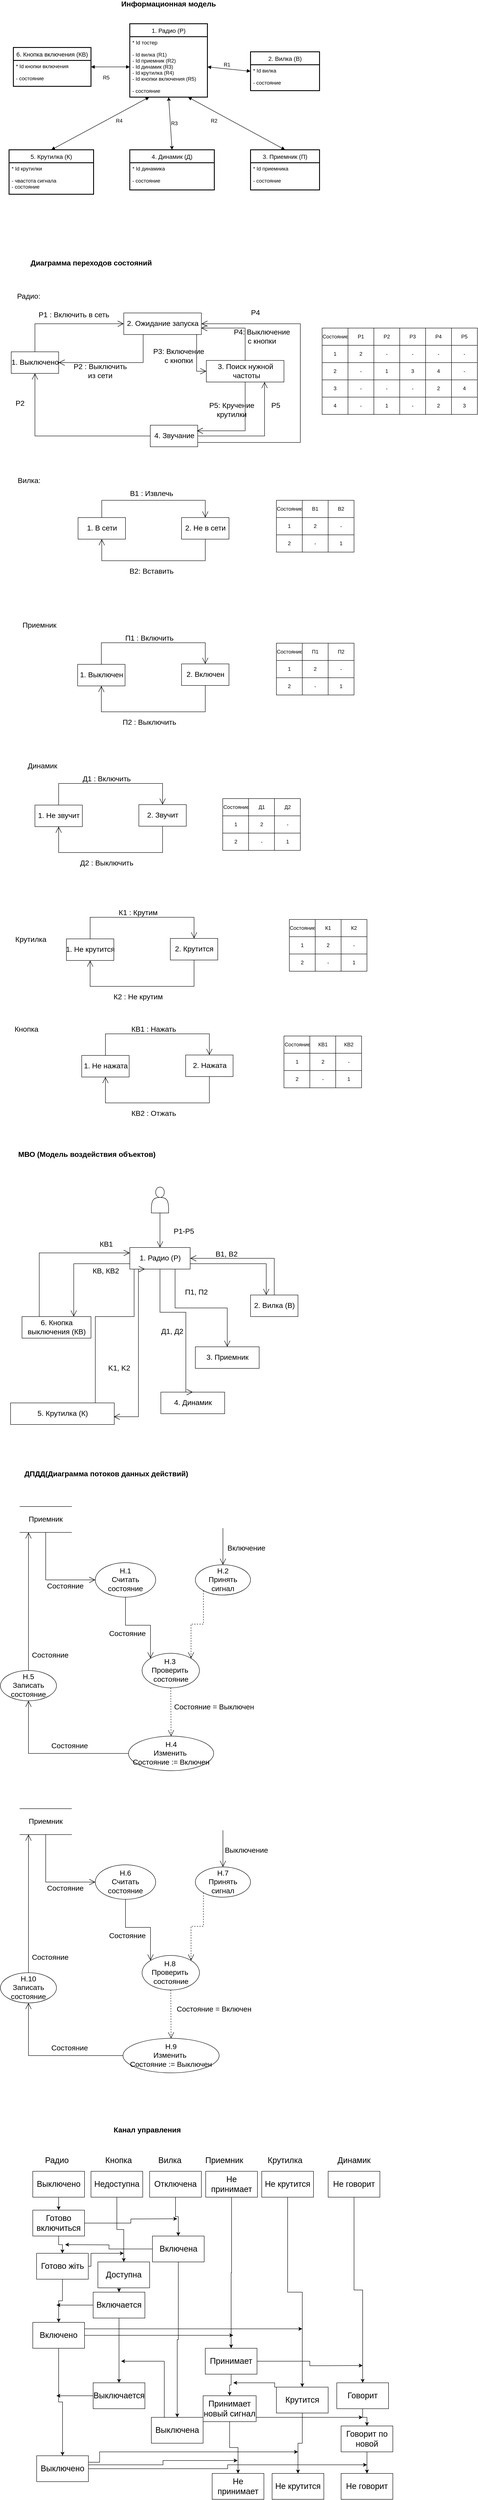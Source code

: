 <mxfile version="19.0.2" type="device"><diagram id="rkGtRQk65ALnLyaTAemx" name="Page-1"><mxGraphModel dx="1597" dy="998" grid="1" gridSize="10" guides="1" tooltips="1" connect="1" arrows="1" fold="1" page="1" pageScale="1" pageWidth="1169" pageHeight="827" math="0" shadow="0"><root><mxCell id="0"/><mxCell id="1" parent="0"/><mxCell id="2" value="Информационная модель" style="text;html=1;strokeColor=none;fillColor=none;align=center;verticalAlign=middle;whiteSpace=wrap;rounded=0;fontStyle=1;fontSize=17;" parent="1" vertex="1"><mxGeometry x="239.5" y="40" width="300" height="20" as="geometry"/></mxCell><mxCell id="3" value="1. Радио (Р)" style="swimlane;childLayout=stackLayout;horizontal=1;startSize=30;horizontalStack=0;rounded=0;fontSize=14;fontStyle=0;strokeWidth=2;resizeParent=0;resizeLast=1;shadow=0;dashed=0;align=center;" parent="1" vertex="1"><mxGeometry x="300" y="95" width="180" height="170" as="geometry"/></mxCell><mxCell id="4" value="* Id тостер&#10;&#10;- Id вилка (R1)&#10;- Id приемник (R2)&#10;- Id динамик (R3)&#10;- Id крутилка (R4)&#10;- Id кнопки включения (R5)&#10;&#10;- состояние " style="align=left;strokeColor=none;fillColor=none;spacingLeft=4;fontSize=12;verticalAlign=top;resizable=0;rotatable=0;part=1;rounded=0;" parent="3" vertex="1"><mxGeometry y="30" width="180" height="140" as="geometry"/></mxCell><mxCell id="5" value="" style="endArrow=block;startArrow=block;endFill=1;startFill=1;html=1;exitX=1;exitY=0.25;exitDx=0;exitDy=0;entryX=0;entryY=0.5;entryDx=0;entryDy=0;rounded=0;" parent="1" source="16" target="4" edge="1"><mxGeometry width="160" relative="1" as="geometry"><mxPoint x="330" y="330" as="sourcePoint"/><mxPoint x="490" y="330" as="targetPoint"/></mxGeometry></mxCell><mxCell id="6" value="" style="endArrow=block;startArrow=block;endFill=1;startFill=1;html=1;exitX=0.75;exitY=1;exitDx=0;exitDy=0;entryX=0.5;entryY=0;entryDx=0;entryDy=0;rounded=0;" parent="1" source="4" target="19" edge="1"><mxGeometry width="160" relative="1" as="geometry"><mxPoint x="430" y="320" as="sourcePoint"/><mxPoint x="590" y="320" as="targetPoint"/></mxGeometry></mxCell><mxCell id="7" value="" style="endArrow=block;startArrow=block;endFill=1;startFill=1;html=1;exitX=0.5;exitY=0;exitDx=0;exitDy=0;entryX=0.25;entryY=1;entryDx=0;entryDy=0;rounded=0;" parent="1" source="17" target="4" edge="1"><mxGeometry width="160" relative="1" as="geometry"><mxPoint x="330" y="330" as="sourcePoint"/><mxPoint x="490" y="330" as="targetPoint"/></mxGeometry></mxCell><mxCell id="8" value="" style="endArrow=block;startArrow=block;endFill=1;startFill=1;html=1;exitX=1;exitY=0.5;exitDx=0;exitDy=0;entryX=0;entryY=0.5;entryDx=0;entryDy=0;rounded=0;" parent="1" source="4" target="9" edge="1"><mxGeometry width="160" relative="1" as="geometry"><mxPoint x="330" y="330" as="sourcePoint"/><mxPoint x="490" y="330" as="targetPoint"/></mxGeometry></mxCell><mxCell id="9" value="2. Вилка (В)" style="swimlane;childLayout=stackLayout;horizontal=1;startSize=30;horizontalStack=0;rounded=0;fontSize=14;fontStyle=0;strokeWidth=2;resizeParent=0;resizeLast=1;shadow=0;dashed=0;align=center;" parent="1" vertex="1"><mxGeometry x="580" y="160" width="160" height="90" as="geometry"/></mxCell><mxCell id="10" value="* Id вилка&#10;&#10;- состояние" style="align=left;strokeColor=none;fillColor=none;spacingLeft=4;fontSize=12;verticalAlign=top;resizable=0;rotatable=0;part=1;rounded=0;" parent="9" vertex="1"><mxGeometry y="30" width="160" height="60" as="geometry"/></mxCell><mxCell id="11" value="R1" style="text;html=1;align=center;verticalAlign=middle;resizable=0;points=[];autosize=1;rounded=0;" parent="1" vertex="1"><mxGeometry x="510" y="180" width="30" height="20" as="geometry"/></mxCell><mxCell id="12" value="R2" style="text;html=1;align=center;verticalAlign=middle;resizable=0;points=[];autosize=1;rounded=0;" parent="1" vertex="1"><mxGeometry x="480" y="310" width="30" height="20" as="geometry"/></mxCell><mxCell id="13" value="R4" style="text;html=1;align=center;verticalAlign=middle;resizable=0;points=[];autosize=1;rounded=0;" parent="1" vertex="1"><mxGeometry x="260" y="310" width="30" height="20" as="geometry"/></mxCell><mxCell id="14" value="R5" style="text;html=1;align=center;verticalAlign=middle;resizable=0;points=[];autosize=1;rounded=0;" parent="1" vertex="1"><mxGeometry x="230" y="210" width="30" height="20" as="geometry"/></mxCell><mxCell id="15" value="6. Кнопка включения (КВ)" style="swimlane;childLayout=stackLayout;horizontal=1;startSize=30;horizontalStack=0;rounded=0;fontSize=14;fontStyle=0;strokeWidth=2;resizeParent=0;resizeLast=1;shadow=0;dashed=0;align=center;" parent="1" vertex="1"><mxGeometry x="30" y="150" width="180" height="90" as="geometry"/></mxCell><mxCell id="16" value="* Id кнопки включения&#10;&#10;- состояние" style="align=left;strokeColor=none;fillColor=none;spacingLeft=4;fontSize=12;verticalAlign=top;resizable=0;rotatable=0;part=1;rounded=0;" parent="15" vertex="1"><mxGeometry y="30" width="180" height="60" as="geometry"/></mxCell><mxCell id="17" value="5. Крутилка (К)" style="swimlane;childLayout=stackLayout;horizontal=1;startSize=30;horizontalStack=0;rounded=0;fontSize=14;fontStyle=0;strokeWidth=2;resizeParent=0;resizeLast=1;shadow=0;dashed=0;align=center;" parent="1" vertex="1"><mxGeometry x="20" y="387" width="196" height="103" as="geometry"/></mxCell><mxCell id="18" value="* Id крутилки&#10;&#10;- чвастота сигнала&#10;- состояние" style="align=left;strokeColor=none;fillColor=none;spacingLeft=4;fontSize=12;verticalAlign=top;resizable=0;rotatable=0;part=1;rounded=0;" parent="17" vertex="1"><mxGeometry y="30" width="196" height="73" as="geometry"/></mxCell><mxCell id="19" value="3. Приемник (П)" style="swimlane;childLayout=stackLayout;horizontal=1;startSize=30;horizontalStack=0;rounded=0;fontSize=14;fontStyle=0;strokeWidth=2;resizeParent=0;resizeLast=1;shadow=0;dashed=0;align=center;" parent="1" vertex="1"><mxGeometry x="580" y="387" width="160" height="93" as="geometry"/></mxCell><mxCell id="20" value="* Id приемника&#10;&#10;- состояние" style="align=left;strokeColor=none;fillColor=none;spacingLeft=4;fontSize=12;verticalAlign=top;resizable=0;rotatable=0;part=1;rounded=0;" parent="19" vertex="1"><mxGeometry y="30" width="160" height="63" as="geometry"/></mxCell><mxCell id="21" value="&lt;b&gt;Диаграмма переходов состояний&lt;/b&gt;" style="text;html=1;align=center;verticalAlign=middle;resizable=0;points=[];autosize=1;fontSize=17;rounded=0;" parent="1" vertex="1"><mxGeometry x="60" y="635" width="300" height="30" as="geometry"/></mxCell><mxCell id="22" value="1. В сети" style="html=1;fontSize=17;rounded=0;" parent="1" vertex="1"><mxGeometry x="180" y="1239" width="110" height="50" as="geometry"/></mxCell><mxCell id="23" value="Вилка:" style="text;html=1;align=center;verticalAlign=middle;resizable=0;points=[];autosize=1;fontSize=17;rounded=0;" parent="1" vertex="1"><mxGeometry x="31" y="1139" width="70" height="30" as="geometry"/></mxCell><mxCell id="24" value="2. Не в сети" style="html=1;fontSize=17;rounded=0;" parent="1" vertex="1"><mxGeometry x="420" y="1239" width="110" height="50" as="geometry"/></mxCell><mxCell id="25" value="" style="endArrow=open;endFill=1;endSize=12;html=1;fontSize=17;exitX=0.5;exitY=0;exitDx=0;exitDy=0;entryX=0.5;entryY=0;entryDx=0;entryDy=0;edgeStyle=orthogonalEdgeStyle;rounded=0;" parent="1" source="22" target="24" edge="1"><mxGeometry width="160" relative="1" as="geometry"><mxPoint x="330" y="1299" as="sourcePoint"/><mxPoint x="490" y="1299" as="targetPoint"/><Array as="points"><mxPoint x="235" y="1199"/><mxPoint x="475" y="1199"/></Array></mxGeometry></mxCell><mxCell id="26" value="" style="endArrow=open;endFill=1;endSize=12;html=1;fontSize=17;entryX=0.5;entryY=1;entryDx=0;entryDy=0;exitX=0.5;exitY=1;exitDx=0;exitDy=0;edgeStyle=orthogonalEdgeStyle;rounded=0;" parent="1" source="24" target="22" edge="1"><mxGeometry width="160" relative="1" as="geometry"><mxPoint x="330" y="1299" as="sourcePoint"/><mxPoint x="490" y="1299" as="targetPoint"/><Array as="points"><mxPoint x="475" y="1339"/><mxPoint x="235" y="1339"/></Array></mxGeometry></mxCell><mxCell id="27" value="В1 : Извлечь" style="text;html=1;align=center;verticalAlign=middle;resizable=0;points=[];autosize=1;fontSize=17;rounded=0;" parent="1" vertex="1"><mxGeometry x="290" y="1169" width="120" height="30" as="geometry"/></mxCell><mxCell id="28" value="В2: Вставить" style="text;html=1;align=center;verticalAlign=middle;resizable=0;points=[];autosize=1;fontSize=17;rounded=0;" parent="1" vertex="1"><mxGeometry x="290" y="1349" width="120" height="30" as="geometry"/></mxCell><mxCell id="29" value="Приемник" style="text;html=1;align=center;verticalAlign=middle;resizable=0;points=[];autosize=1;fontSize=17;rounded=0;" parent="1" vertex="1"><mxGeometry x="45" y="1474" width="90" height="30" as="geometry"/></mxCell><mxCell id="30" value="1. Выключен" style="html=1;fontSize=17;rounded=0;" parent="1" vertex="1"><mxGeometry x="179" y="1579" width="110" height="50" as="geometry"/></mxCell><mxCell id="31" value="2. Включен" style="html=1;fontSize=17;rounded=0;" parent="1" vertex="1"><mxGeometry x="420" y="1578" width="110" height="50" as="geometry"/></mxCell><mxCell id="32" value="" style="endArrow=open;endFill=1;endSize=12;html=1;fontSize=17;exitX=0.5;exitY=0;exitDx=0;exitDy=0;entryX=0.5;entryY=0;entryDx=0;entryDy=0;edgeStyle=orthogonalEdgeStyle;rounded=0;" parent="1" source="30" target="31" edge="1"><mxGeometry width="160" relative="1" as="geometry"><mxPoint x="330" y="1569" as="sourcePoint"/><mxPoint x="490" y="1569" as="targetPoint"/><Array as="points"><mxPoint x="234" y="1529"/><mxPoint x="475" y="1529"/></Array></mxGeometry></mxCell><mxCell id="33" value="" style="endArrow=open;endFill=1;endSize=12;html=1;fontSize=17;exitX=0.5;exitY=1;exitDx=0;exitDy=0;entryX=0.5;entryY=1;entryDx=0;entryDy=0;edgeStyle=orthogonalEdgeStyle;rounded=0;" parent="1" source="31" target="30" edge="1"><mxGeometry width="160" relative="1" as="geometry"><mxPoint x="330" y="1569" as="sourcePoint"/><mxPoint x="490" y="1569" as="targetPoint"/><Array as="points"><mxPoint x="475" y="1689"/><mxPoint x="234" y="1689"/></Array></mxGeometry></mxCell><mxCell id="34" value="П1 : Включить" style="text;html=1;align=center;verticalAlign=middle;resizable=0;points=[];autosize=1;fontSize=17;rounded=0;" parent="1" vertex="1"><mxGeometry x="280" y="1504" width="130" height="30" as="geometry"/></mxCell><mxCell id="35" value="П2 : Выключить" style="text;html=1;align=center;verticalAlign=middle;resizable=0;points=[];autosize=1;fontSize=17;rounded=0;" parent="1" vertex="1"><mxGeometry x="275" y="1699" width="140" height="30" as="geometry"/></mxCell><mxCell id="43" value="Крутилка" style="text;html=1;align=center;verticalAlign=middle;resizable=0;points=[];autosize=1;fontSize=17;rounded=0;" parent="1" vertex="1"><mxGeometry x="25" y="2202" width="90" height="30" as="geometry"/></mxCell><mxCell id="62" value="1. Выключено" style="html=1;fontSize=17;rounded=0;" parent="1" vertex="1"><mxGeometry x="25" y="855" width="110" height="50" as="geometry"/></mxCell><mxCell id="63" value="2. Ожидание запуска" style="html=1;fontSize=17;rounded=0;" parent="1" vertex="1"><mxGeometry x="286" y="765" width="180" height="50" as="geometry"/></mxCell><mxCell id="64" value="4. Звучание" style="html=1;fontSize=17;rounded=0;" parent="1" vertex="1"><mxGeometry x="347.5" y="1025" width="110" height="50" as="geometry"/></mxCell><mxCell id="65" value="Радио:" style="text;html=1;align=center;verticalAlign=middle;resizable=0;points=[];autosize=1;fontSize=17;rounded=0;" parent="1" vertex="1"><mxGeometry x="30" y="712" width="70" height="30" as="geometry"/></mxCell><mxCell id="66" value="" style="endArrow=open;endFill=1;endSize=12;html=1;fontSize=17;exitX=0.5;exitY=0;exitDx=0;exitDy=0;entryX=0;entryY=0.5;entryDx=0;entryDy=0;edgeStyle=orthogonalEdgeStyle;rounded=0;" parent="1" source="62" target="63" edge="1"><mxGeometry width="160" relative="1" as="geometry"><mxPoint x="206" y="935" as="sourcePoint"/><mxPoint x="366" y="935" as="targetPoint"/></mxGeometry></mxCell><mxCell id="67" value="Р1 : Включить в сеть" style="text;html=1;align=center;verticalAlign=middle;resizable=0;points=[];autosize=1;fontSize=17;rounded=0;" parent="1" vertex="1"><mxGeometry x="79.5" y="755" width="180" height="30" as="geometry"/></mxCell><mxCell id="68" value="" style="endArrow=open;endFill=1;endSize=12;html=1;fontSize=17;exitX=0.25;exitY=1;exitDx=0;exitDy=0;entryX=1;entryY=0.5;entryDx=0;entryDy=0;edgeStyle=orthogonalEdgeStyle;rounded=0;" parent="1" source="63" target="62" edge="1"><mxGeometry width="160" relative="1" as="geometry"><mxPoint x="205.5" y="865" as="sourcePoint"/><mxPoint x="365.5" y="865" as="targetPoint"/></mxGeometry></mxCell><mxCell id="69" value="Р2 : Выключить&lt;br&gt;из сети" style="text;html=1;align=center;verticalAlign=middle;resizable=0;points=[];autosize=1;fontSize=17;rounded=0;" parent="1" vertex="1"><mxGeometry x="160.5" y="875" width="140" height="50" as="geometry"/></mxCell><mxCell id="70" value="" style="endArrow=open;endFill=1;endSize=12;html=1;fontSize=17;exitX=0;exitY=0.5;exitDx=0;exitDy=0;entryX=0.5;entryY=1;entryDx=0;entryDy=0;edgeStyle=orthogonalEdgeStyle;rounded=0;" parent="1" source="64" target="62" edge="1"><mxGeometry width="160" relative="1" as="geometry"><mxPoint x="205.5" y="865" as="sourcePoint"/><mxPoint x="365.5" y="865" as="targetPoint"/></mxGeometry></mxCell><mxCell id="71" value="Р2" style="text;html=1;align=center;verticalAlign=middle;resizable=0;points=[];autosize=1;fontSize=17;rounded=0;" parent="1" vertex="1"><mxGeometry x="24.5" y="960" width="40" height="30" as="geometry"/></mxCell><mxCell id="76" value="" style="endArrow=open;endFill=1;endSize=12;html=1;fontSize=17;exitX=1;exitY=0.5;exitDx=0;exitDy=0;entryX=1;entryY=0.5;entryDx=0;entryDy=0;edgeStyle=orthogonalEdgeStyle;rounded=0;" parent="1" source="64" target="63" edge="1"><mxGeometry width="160" relative="1" as="geometry"><mxPoint x="295.5" y="985" as="sourcePoint"/><mxPoint x="455.5" y="985" as="targetPoint"/><Array as="points"><mxPoint x="457.5" y="1065"/><mxPoint x="695.5" y="1065"/><mxPoint x="695.5" y="790"/></Array></mxGeometry></mxCell><mxCell id="78" value="&lt;b&gt;МВО (Модель воздействия объектов)&lt;/b&gt;" style="text;html=1;align=center;verticalAlign=middle;resizable=0;points=[];autosize=1;fontSize=17;rounded=0;" parent="1" vertex="1"><mxGeometry x="35" y="2700" width="330" height="30" as="geometry"/></mxCell><mxCell id="79" value="" style="shape=actor;whiteSpace=wrap;html=1;fontSize=17;rounded=0;" parent="1" vertex="1"><mxGeometry x="350" y="2790" width="40" height="60" as="geometry"/></mxCell><mxCell id="80" value="1. Радио (Р)" style="html=1;fontSize=17;rounded=0;" parent="1" vertex="1"><mxGeometry x="300" y="2930" width="140" height="50" as="geometry"/></mxCell><mxCell id="81" value="" style="endArrow=open;endFill=1;endSize=12;html=1;fontSize=17;exitX=0.5;exitY=1;exitDx=0;exitDy=0;entryX=0.5;entryY=0;entryDx=0;entryDy=0;rounded=0;" parent="1" source="79" target="80" edge="1"><mxGeometry width="160" relative="1" as="geometry"><mxPoint x="270" y="2990" as="sourcePoint"/><mxPoint x="430" y="2990" as="targetPoint"/></mxGeometry></mxCell><mxCell id="82" value="Р1-Р5" style="text;html=1;align=center;verticalAlign=middle;resizable=0;points=[];autosize=1;fontSize=17;rounded=0;" parent="1" vertex="1"><mxGeometry x="395" y="2878" width="60" height="30" as="geometry"/></mxCell><mxCell id="83" value="2. Вилка (В)" style="html=1;fontSize=17;rounded=0;" parent="1" vertex="1"><mxGeometry x="580" y="3040" width="110" height="50" as="geometry"/></mxCell><mxCell id="84" value="" style="endArrow=open;endFill=1;endSize=12;html=1;fontSize=17;exitX=0.5;exitY=0;exitDx=0;exitDy=0;entryX=1;entryY=0.5;entryDx=0;entryDy=0;edgeStyle=orthogonalEdgeStyle;rounded=0;" parent="1" source="83" target="80" edge="1"><mxGeometry width="160" relative="1" as="geometry"><mxPoint x="270" y="2890" as="sourcePoint"/><mxPoint x="430" y="2890" as="targetPoint"/></mxGeometry></mxCell><mxCell id="85" value="В1, В2" style="text;html=1;align=center;verticalAlign=middle;resizable=0;points=[];autosize=1;fontSize=17;rounded=0;" parent="1" vertex="1"><mxGeometry x="489" y="2931" width="70" height="30" as="geometry"/></mxCell><mxCell id="86" value="3. Приемник" style="html=1;fontSize=17;rounded=0;" parent="1" vertex="1"><mxGeometry x="452" y="3160" width="148" height="50" as="geometry"/></mxCell><mxCell id="87" value="" style="endArrow=open;endFill=1;endSize=12;html=1;fontSize=17;exitX=0.75;exitY=1;exitDx=0;exitDy=0;entryX=0.5;entryY=0;entryDx=0;entryDy=0;edgeStyle=orthogonalEdgeStyle;rounded=0;" parent="1" source="80" target="86" edge="1"><mxGeometry width="160" relative="1" as="geometry"><mxPoint x="270" y="2990" as="sourcePoint"/><mxPoint x="430" y="2990" as="targetPoint"/><Array as="points"><mxPoint x="405" y="3070"/><mxPoint x="526" y="3070"/></Array></mxGeometry></mxCell><mxCell id="88" value="П1, П2" style="text;html=1;align=center;verticalAlign=middle;resizable=0;points=[];autosize=1;fontSize=17;rounded=0;" parent="1" vertex="1"><mxGeometry x="419" y="3019" width="70" height="30" as="geometry"/></mxCell><mxCell id="89" value="5. Крутилка (К)" style="html=1;fontSize=17;rounded=0;" parent="1" vertex="1"><mxGeometry x="23.5" y="3290" width="240.5" height="50" as="geometry"/></mxCell><mxCell id="90" value="" style="endArrow=open;endFill=1;endSize=12;html=1;fontSize=17;exitX=0.5;exitY=1;exitDx=0;exitDy=0;entryX=0.995;entryY=0.64;entryDx=0;entryDy=0;edgeStyle=orthogonalEdgeStyle;entryPerimeter=0;rounded=0;" parent="1" source="80" target="89" edge="1"><mxGeometry width="160" relative="1" as="geometry"><mxPoint x="270" y="3090" as="sourcePoint"/><mxPoint x="430" y="3090" as="targetPoint"/><Array as="points"><mxPoint x="320" y="2980"/><mxPoint x="320" y="3322"/></Array></mxGeometry></mxCell><mxCell id="92" value="" style="endArrow=open;endFill=1;endSize=12;html=1;fontSize=17;exitX=0.75;exitY=0;exitDx=0;exitDy=0;entryX=0.25;entryY=1;entryDx=0;entryDy=0;edgeStyle=orthogonalEdgeStyle;rounded=0;" parent="1" source="89" target="80" edge="1"><mxGeometry width="160" relative="1" as="geometry"><mxPoint x="270" y="3090" as="sourcePoint"/><mxPoint x="430" y="3090" as="targetPoint"/><Array as="points"><mxPoint x="220" y="3290"/><mxPoint x="220" y="3090"/><mxPoint x="310" y="3090"/><mxPoint x="310" y="2980"/></Array></mxGeometry></mxCell><mxCell id="93" value="K1, K2" style="text;html=1;align=center;verticalAlign=middle;resizable=0;points=[];autosize=1;fontSize=17;rounded=0;" parent="1" vertex="1"><mxGeometry x="240" y="3195" width="70" height="30" as="geometry"/></mxCell><mxCell id="94" value="6. Кнопка&lt;br&gt;выключения (КВ)" style="html=1;fontSize=17;rounded=0;" parent="1" vertex="1"><mxGeometry x="50" y="3090" width="160" height="50" as="geometry"/></mxCell><mxCell id="95" value="" style="endArrow=open;endFill=1;endSize=12;html=1;fontSize=17;exitX=0;exitY=0.75;exitDx=0;exitDy=0;entryX=0.75;entryY=0;entryDx=0;entryDy=0;edgeStyle=orthogonalEdgeStyle;rounded=0;" parent="1" source="80" target="94" edge="1"><mxGeometry width="160" relative="1" as="geometry"><mxPoint x="270" y="2990" as="sourcePoint"/><mxPoint x="240" y="3090" as="targetPoint"/></mxGeometry></mxCell><mxCell id="96" value="КВ, КВ2" style="text;html=1;align=center;verticalAlign=middle;resizable=0;points=[];autosize=1;fontSize=17;rounded=0;" parent="1" vertex="1"><mxGeometry x="204" y="2970" width="80" height="30" as="geometry"/></mxCell><mxCell id="97" value="" style="endArrow=open;endFill=1;endSize=12;html=1;fontSize=17;exitX=0.25;exitY=0;exitDx=0;exitDy=0;entryX=0;entryY=0.25;entryDx=0;entryDy=0;edgeStyle=orthogonalEdgeStyle;rounded=0;" parent="1" source="94" target="80" edge="1"><mxGeometry width="160" relative="1" as="geometry"><mxPoint x="270" y="2990" as="sourcePoint"/><mxPoint x="130" y="2960" as="targetPoint"/></mxGeometry></mxCell><mxCell id="98" value="КВ1" style="text;html=1;align=center;verticalAlign=middle;resizable=0;points=[];autosize=1;fontSize=17;rounded=0;" parent="1" vertex="1"><mxGeometry x="220" y="2908" width="50" height="30" as="geometry"/></mxCell><mxCell id="99" value="&lt;b&gt;ДПДД(Диаграмма потоков данных действий)&lt;/b&gt;" style="text;html=1;align=center;verticalAlign=middle;resizable=0;points=[];autosize=1;fontSize=17;rounded=0;" parent="1" vertex="1"><mxGeometry x="45" y="3440" width="400" height="30" as="geometry"/></mxCell><mxCell id="100" value="Н.1&lt;br&gt;Считать состояние" style="ellipse;whiteSpace=wrap;html=1;align=center;fontSize=17;rounded=0;" parent="1" vertex="1"><mxGeometry x="220" y="3660" width="140" height="80" as="geometry"/></mxCell><mxCell id="101" value="Приемник" style="shape=partialRectangle;whiteSpace=wrap;html=1;left=0;right=0;fillColor=none;fontSize=17;rounded=0;" parent="1" vertex="1"><mxGeometry x="45" y="3530" width="120" height="60" as="geometry"/></mxCell><mxCell id="102" value="" style="endArrow=open;endFill=1;endSize=12;html=1;fontSize=17;exitX=0.5;exitY=1;exitDx=0;exitDy=0;entryX=0;entryY=0.5;entryDx=0;entryDy=0;edgeStyle=orthogonalEdgeStyle;rounded=0;" parent="1" source="101" target="100" edge="1"><mxGeometry width="160" relative="1" as="geometry"><mxPoint x="270" y="3530" as="sourcePoint"/><mxPoint x="430" y="3530" as="targetPoint"/></mxGeometry></mxCell><mxCell id="103" value="Состояние" style="text;html=1;align=center;verticalAlign=middle;resizable=0;points=[];autosize=1;fontSize=17;rounded=0;" parent="1" vertex="1"><mxGeometry x="100" y="3700" width="100" height="30" as="geometry"/></mxCell><mxCell id="104" value="Н.2&lt;br&gt;Принять &lt;br&gt;сигнал" style="ellipse;whiteSpace=wrap;html=1;align=center;fontSize=17;rounded=0;" parent="1" vertex="1"><mxGeometry x="452" y="3665" width="128" height="70" as="geometry"/></mxCell><mxCell id="105" value="" style="endArrow=open;endFill=1;endSize=12;html=1;fontSize=17;entryX=0.5;entryY=0;entryDx=0;entryDy=0;rounded=0;" parent="1" target="104" edge="1"><mxGeometry width="160" relative="1" as="geometry"><mxPoint x="516" y="3580" as="sourcePoint"/><mxPoint x="430" y="3730" as="targetPoint"/></mxGeometry></mxCell><mxCell id="106" value="Н.4&lt;br&gt;Изменить&amp;nbsp;&lt;br&gt;Состояние := Включен" style="ellipse;whiteSpace=wrap;html=1;align=center;fontSize=17;rounded=0;" parent="1" vertex="1"><mxGeometry x="297" y="4062" width="197.5" height="80" as="geometry"/></mxCell><mxCell id="107" value="Н.3&amp;nbsp;&lt;br&gt;Проверить&amp;nbsp;&lt;br&gt;состояние" style="ellipse;whiteSpace=wrap;html=1;align=center;fontSize=17;rounded=0;" parent="1" vertex="1"><mxGeometry x="328.5" y="3870" width="133" height="80" as="geometry"/></mxCell><mxCell id="108" value="Включение" style="text;html=1;align=center;verticalAlign=middle;resizable=0;points=[];autosize=1;fontSize=17;rounded=0;" parent="1" vertex="1"><mxGeometry x="520" y="3612" width="100" height="30" as="geometry"/></mxCell><mxCell id="109" value="" style="endArrow=open;endFill=1;endSize=12;html=1;fontSize=17;exitX=0.5;exitY=1;exitDx=0;exitDy=0;entryX=0;entryY=0;entryDx=0;entryDy=0;edgeStyle=orthogonalEdgeStyle;rounded=0;" parent="1" source="100" target="107" edge="1"><mxGeometry width="160" relative="1" as="geometry"><mxPoint x="320" y="3730" as="sourcePoint"/><mxPoint x="480" y="3730" as="targetPoint"/></mxGeometry></mxCell><mxCell id="110" value="Состояние" style="text;html=1;align=center;verticalAlign=middle;resizable=0;points=[];autosize=1;fontSize=17;rounded=0;" parent="1" vertex="1"><mxGeometry x="244" y="3810" width="100" height="30" as="geometry"/></mxCell><mxCell id="111" value="" style="endArrow=open;dashed=1;endFill=0;endSize=12;html=1;fontSize=17;exitX=0;exitY=1;exitDx=0;exitDy=0;entryX=1;entryY=0;entryDx=0;entryDy=0;edgeStyle=orthogonalEdgeStyle;rounded=0;" parent="1" source="104" target="107" edge="1"><mxGeometry width="160" relative="1" as="geometry"><mxPoint x="460" y="3800" as="sourcePoint"/><mxPoint x="520" y="3840" as="targetPoint"/></mxGeometry></mxCell><mxCell id="112" value="" style="endArrow=open;dashed=1;endFill=0;endSize=12;html=1;fontSize=17;exitX=0.5;exitY=1;exitDx=0;exitDy=0;entryX=0.5;entryY=0;entryDx=0;entryDy=0;rounded=0;" parent="1" source="107" target="106" edge="1"><mxGeometry width="160" relative="1" as="geometry"><mxPoint x="320" y="4030" as="sourcePoint"/><mxPoint x="480" y="4030" as="targetPoint"/></mxGeometry></mxCell><mxCell id="113" value="Состояние = Выключен" style="text;html=1;align=center;verticalAlign=middle;resizable=0;points=[];autosize=1;fontSize=17;rounded=0;" parent="1" vertex="1"><mxGeometry x="395" y="3980" width="200" height="30" as="geometry"/></mxCell><mxCell id="114" value="Н.5&lt;br&gt;Записать&lt;br&gt;состояние" style="ellipse;whiteSpace=wrap;html=1;align=center;fontSize=17;rounded=0;" parent="1" vertex="1"><mxGeometry y="3910" width="130" height="70" as="geometry"/></mxCell><mxCell id="115" value="" style="endArrow=open;endFill=1;endSize=12;html=1;fontSize=17;exitX=0;exitY=0.5;exitDx=0;exitDy=0;entryX=0.5;entryY=1;entryDx=0;entryDy=0;edgeStyle=orthogonalEdgeStyle;rounded=0;" parent="1" source="106" target="114" edge="1"><mxGeometry width="160" relative="1" as="geometry"><mxPoint x="320" y="3940" as="sourcePoint"/><mxPoint x="480" y="3940" as="targetPoint"/><Array as="points"><mxPoint x="65" y="4102"/></Array></mxGeometry></mxCell><mxCell id="116" value="Состояние" style="text;html=1;align=center;verticalAlign=middle;resizable=0;points=[];autosize=1;fontSize=17;rounded=0;" parent="1" vertex="1"><mxGeometry x="110" y="4070" width="100" height="30" as="geometry"/></mxCell><mxCell id="117" value="" style="endArrow=open;endFill=1;endSize=12;html=1;fontSize=17;exitX=0.5;exitY=0;exitDx=0;exitDy=0;entryX=0.167;entryY=1;entryDx=0;entryDy=0;entryPerimeter=0;rounded=0;" parent="1" source="114" target="101" edge="1"><mxGeometry width="160" relative="1" as="geometry"><mxPoint x="320" y="3740" as="sourcePoint"/><mxPoint x="70" y="3590" as="targetPoint"/></mxGeometry></mxCell><mxCell id="118" value="Состояние" style="text;html=1;align=center;verticalAlign=middle;resizable=0;points=[];autosize=1;fontSize=17;rounded=0;" parent="1" vertex="1"><mxGeometry x="65" y="3860" width="100" height="30" as="geometry"/></mxCell><mxCell id="119" value="Н.6&lt;br&gt;Считать состояние" style="ellipse;whiteSpace=wrap;html=1;align=center;fontSize=17;rounded=0;" parent="1" vertex="1"><mxGeometry x="220" y="4360" width="140" height="80" as="geometry"/></mxCell><mxCell id="120" value="Приемник" style="shape=partialRectangle;whiteSpace=wrap;html=1;left=0;right=0;fillColor=none;fontSize=17;rounded=0;" parent="1" vertex="1"><mxGeometry x="45" y="4230" width="120" height="60" as="geometry"/></mxCell><mxCell id="121" value="" style="endArrow=open;endFill=1;endSize=12;html=1;fontSize=17;exitX=0.5;exitY=1;exitDx=0;exitDy=0;entryX=0;entryY=0.5;entryDx=0;entryDy=0;edgeStyle=orthogonalEdgeStyle;rounded=0;" parent="1" source="120" target="119" edge="1"><mxGeometry width="160" relative="1" as="geometry"><mxPoint x="270" y="4230" as="sourcePoint"/><mxPoint x="430" y="4230" as="targetPoint"/></mxGeometry></mxCell><mxCell id="122" value="Состояние" style="text;html=1;align=center;verticalAlign=middle;resizable=0;points=[];autosize=1;fontSize=17;rounded=0;" parent="1" vertex="1"><mxGeometry x="100" y="4400" width="100" height="30" as="geometry"/></mxCell><mxCell id="123" value="Н.7&lt;br&gt;Принять &lt;br&gt;сигнал" style="ellipse;whiteSpace=wrap;html=1;align=center;fontSize=17;rounded=0;" parent="1" vertex="1"><mxGeometry x="452" y="4365" width="128" height="70" as="geometry"/></mxCell><mxCell id="124" value="" style="endArrow=open;endFill=1;endSize=12;html=1;fontSize=17;entryX=0.5;entryY=0;entryDx=0;entryDy=0;rounded=0;" parent="1" target="123" edge="1"><mxGeometry width="160" relative="1" as="geometry"><mxPoint x="516" y="4280" as="sourcePoint"/><mxPoint x="430" y="4430" as="targetPoint"/></mxGeometry></mxCell><mxCell id="125" value="Н.9&lt;br&gt;Изменить&amp;nbsp;&lt;br&gt;Состояние := Выключен" style="ellipse;whiteSpace=wrap;html=1;align=center;fontSize=17;rounded=0;" parent="1" vertex="1"><mxGeometry x="284.25" y="4762" width="223" height="80" as="geometry"/></mxCell><mxCell id="126" value="Н.8&amp;nbsp;&lt;br&gt;Проверить&amp;nbsp;&lt;br&gt;состояние" style="ellipse;whiteSpace=wrap;html=1;align=center;fontSize=17;rounded=0;" parent="1" vertex="1"><mxGeometry x="328.5" y="4570" width="133" height="80" as="geometry"/></mxCell><mxCell id="127" value="Выключение" style="text;html=1;align=center;verticalAlign=middle;resizable=0;points=[];autosize=1;fontSize=17;rounded=0;" parent="1" vertex="1"><mxGeometry x="510" y="4312" width="120" height="30" as="geometry"/></mxCell><mxCell id="128" value="" style="endArrow=open;endFill=1;endSize=12;html=1;fontSize=17;exitX=0.5;exitY=1;exitDx=0;exitDy=0;entryX=0;entryY=0;entryDx=0;entryDy=0;edgeStyle=orthogonalEdgeStyle;rounded=0;" parent="1" source="119" target="126" edge="1"><mxGeometry width="160" relative="1" as="geometry"><mxPoint x="320" y="4430" as="sourcePoint"/><mxPoint x="480" y="4430" as="targetPoint"/></mxGeometry></mxCell><mxCell id="129" value="Состояние" style="text;html=1;align=center;verticalAlign=middle;resizable=0;points=[];autosize=1;fontSize=17;rounded=0;" parent="1" vertex="1"><mxGeometry x="244" y="4510" width="100" height="30" as="geometry"/></mxCell><mxCell id="130" value="" style="endArrow=open;dashed=1;endFill=0;endSize=12;html=1;fontSize=17;exitX=0;exitY=1;exitDx=0;exitDy=0;entryX=1;entryY=0;entryDx=0;entryDy=0;edgeStyle=orthogonalEdgeStyle;rounded=0;" parent="1" source="123" target="126" edge="1"><mxGeometry width="160" relative="1" as="geometry"><mxPoint x="460" y="4500" as="sourcePoint"/><mxPoint x="520" y="4540" as="targetPoint"/></mxGeometry></mxCell><mxCell id="131" value="" style="endArrow=open;dashed=1;endFill=0;endSize=12;html=1;fontSize=17;exitX=0.5;exitY=1;exitDx=0;exitDy=0;entryX=0.5;entryY=0;entryDx=0;entryDy=0;rounded=0;" parent="1" source="126" target="125" edge="1"><mxGeometry width="160" relative="1" as="geometry"><mxPoint x="320" y="4730" as="sourcePoint"/><mxPoint x="480" y="4730" as="targetPoint"/></mxGeometry></mxCell><mxCell id="132" value="Состояние = Включен" style="text;html=1;align=center;verticalAlign=middle;resizable=0;points=[];autosize=1;fontSize=17;rounded=0;" parent="1" vertex="1"><mxGeometry x="400" y="4680" width="190" height="30" as="geometry"/></mxCell><mxCell id="133" value="Н.10&lt;br&gt;Записать&lt;br&gt;состояние" style="ellipse;whiteSpace=wrap;html=1;align=center;fontSize=17;rounded=0;" parent="1" vertex="1"><mxGeometry y="4610" width="130" height="70" as="geometry"/></mxCell><mxCell id="134" value="" style="endArrow=open;endFill=1;endSize=12;html=1;fontSize=17;exitX=0;exitY=0.5;exitDx=0;exitDy=0;entryX=0.5;entryY=1;entryDx=0;entryDy=0;edgeStyle=orthogonalEdgeStyle;rounded=0;" parent="1" source="125" target="133" edge="1"><mxGeometry width="160" relative="1" as="geometry"><mxPoint x="320" y="4640" as="sourcePoint"/><mxPoint x="480" y="4640" as="targetPoint"/><Array as="points"><mxPoint x="65" y="4802"/></Array></mxGeometry></mxCell><mxCell id="135" value="Состояние" style="text;html=1;align=center;verticalAlign=middle;resizable=0;points=[];autosize=1;fontSize=17;rounded=0;" parent="1" vertex="1"><mxGeometry x="110" y="4770" width="100" height="30" as="geometry"/></mxCell><mxCell id="136" value="" style="endArrow=open;endFill=1;endSize=12;html=1;fontSize=17;exitX=0.5;exitY=0;exitDx=0;exitDy=0;entryX=0.167;entryY=1;entryDx=0;entryDy=0;entryPerimeter=0;rounded=0;" parent="1" source="133" target="120" edge="1"><mxGeometry width="160" relative="1" as="geometry"><mxPoint x="320" y="4440" as="sourcePoint"/><mxPoint x="70" y="4290" as="targetPoint"/></mxGeometry></mxCell><mxCell id="137" value="Состояние" style="text;html=1;align=center;verticalAlign=middle;resizable=0;points=[];autosize=1;fontSize=17;rounded=0;" parent="1" vertex="1"><mxGeometry x="65" y="4560" width="100" height="30" as="geometry"/></mxCell><mxCell id="138" value="4. Динамик (Д)" style="swimlane;childLayout=stackLayout;horizontal=1;startSize=30;horizontalStack=0;rounded=0;fontSize=14;fontStyle=0;strokeWidth=2;resizeParent=0;resizeLast=1;shadow=0;dashed=0;align=center;" parent="1" vertex="1"><mxGeometry x="300" y="387" width="196" height="93" as="geometry"/></mxCell><mxCell id="139" value="* Id динамика&#10;&#10;- состояние" style="align=left;strokeColor=none;fillColor=none;spacingLeft=4;fontSize=12;verticalAlign=top;resizable=0;rotatable=0;part=1;rounded=0;" parent="138" vertex="1"><mxGeometry y="30" width="196" height="63" as="geometry"/></mxCell><mxCell id="140" value="" style="endArrow=classic;startArrow=classic;html=1;entryX=0.5;entryY=1;entryDx=0;entryDy=0;exitX=0.5;exitY=0;exitDx=0;exitDy=0;rounded=0;" parent="1" source="138" target="4" edge="1"><mxGeometry width="50" height="50" relative="1" as="geometry"><mxPoint x="370" y="350" as="sourcePoint"/><mxPoint x="420" y="300" as="targetPoint"/></mxGeometry></mxCell><mxCell id="141" value="R3" style="text;html=1;resizable=0;points=[];align=center;verticalAlign=middle;labelBackgroundColor=#ffffff;rounded=0;" parent="140" vertex="1" connectable="0"><mxGeometry x="-0.159" relative="1" as="geometry"><mxPoint x="8.5" y="-9.5" as="offset"/></mxGeometry></mxCell><mxCell id="143" value="3. Поиск нужной&lt;br&gt;&amp;nbsp;частоты" style="html=1;fontSize=17;rounded=0;" parent="1" vertex="1"><mxGeometry x="477.5" y="875" width="180" height="50" as="geometry"/></mxCell><mxCell id="145" value="" style="endArrow=open;endFill=1;endSize=12;html=1;fontSize=17;exitX=0.5;exitY=0;exitDx=0;exitDy=0;entryX=0.997;entryY=0.7;entryDx=0;entryDy=0;edgeStyle=orthogonalEdgeStyle;entryPerimeter=0;rounded=0;" parent="1" source="143" target="63" edge="1"><mxGeometry width="160" relative="1" as="geometry"><mxPoint x="467.5" y="1060" as="sourcePoint"/><mxPoint x="476.5" y="800" as="targetPoint"/><Array as="points"><mxPoint x="567.5" y="800"/></Array></mxGeometry></mxCell><mxCell id="147" value="" style="endArrow=open;endFill=1;endSize=12;html=1;fontSize=17;exitX=0.939;exitY=0.984;exitDx=0;exitDy=0;edgeStyle=orthogonalEdgeStyle;exitPerimeter=0;rounded=0;" parent="1" source="63" target="143" edge="1"><mxGeometry width="160" relative="1" as="geometry"><mxPoint x="487.5" y="1080" as="sourcePoint"/><mxPoint x="496.5" y="820" as="targetPoint"/><Array as="points"><mxPoint x="455.5" y="900"/></Array></mxGeometry></mxCell><mxCell id="150" value="Р4: Выключение&lt;br&gt;с кнопки" style="text;html=1;align=center;verticalAlign=middle;resizable=0;points=[];autosize=1;fontSize=17;rounded=0;" parent="1" vertex="1"><mxGeometry x="530.5" y="795" width="150" height="50" as="geometry"/></mxCell><mxCell id="151" value="Р3: Включение&lt;br&gt;с кнопки" style="text;html=1;align=center;verticalAlign=middle;resizable=0;points=[];autosize=1;fontSize=17;rounded=0;" parent="1" vertex="1"><mxGeometry x="347.5" y="840" width="130" height="50" as="geometry"/></mxCell><mxCell id="153" value="Р4" style="text;html=1;align=center;verticalAlign=middle;resizable=0;points=[];autosize=1;fontSize=17;rounded=0;" parent="1" vertex="1"><mxGeometry x="570.5" y="750" width="40" height="30" as="geometry"/></mxCell><mxCell id="154" value="" style="endArrow=open;endFill=1;endSize=12;html=1;fontSize=17;exitX=1;exitY=0.75;exitDx=0;exitDy=0;entryX=0.75;entryY=1;entryDx=0;entryDy=0;edgeStyle=orthogonalEdgeStyle;rounded=0;" parent="1" source="64" target="143" edge="1"><mxGeometry width="160" relative="1" as="geometry"><mxPoint x="451.5" y="1215" as="sourcePoint"/><mxPoint x="460.5" y="955" as="targetPoint"/><Array as="points"><mxPoint x="457.5" y="1050"/><mxPoint x="612.5" y="1050"/></Array></mxGeometry></mxCell><mxCell id="155" value="" style="endArrow=open;endFill=1;endSize=12;html=1;fontSize=17;exitX=0.5;exitY=1;exitDx=0;exitDy=0;edgeStyle=orthogonalEdgeStyle;rounded=0;" parent="1" source="143" edge="1"><mxGeometry width="160" relative="1" as="geometry"><mxPoint x="477.5" y="1070" as="sourcePoint"/><mxPoint x="455.5" y="1038" as="targetPoint"/><Array as="points"><mxPoint x="567.5" y="1038"/></Array></mxGeometry></mxCell><mxCell id="156" value="Р5" style="text;html=1;align=center;verticalAlign=middle;resizable=0;points=[];autosize=1;fontSize=17;rounded=0;" parent="1" vertex="1"><mxGeometry x="617.5" y="965" width="40" height="30" as="geometry"/></mxCell><mxCell id="157" value="Р5: Кручение&lt;br&gt;крутилки" style="text;html=1;align=center;verticalAlign=middle;resizable=0;points=[];autosize=1;fontSize=17;rounded=0;" parent="1" vertex="1"><mxGeometry x="475.5" y="965" width="120" height="50" as="geometry"/></mxCell><mxCell id="179" value="Динамик" style="text;html=1;align=center;verticalAlign=middle;resizable=0;points=[];autosize=1;fontSize=17;rounded=0;" parent="1" vertex="1"><mxGeometry x="56.5" y="1800" width="80" height="30" as="geometry"/></mxCell><mxCell id="180" value="1. Не нажата" style="html=1;fontSize=17;rounded=0;" parent="1" vertex="1"><mxGeometry x="188.5" y="2485" width="110" height="50" as="geometry"/></mxCell><mxCell id="181" value="2. Нажата" style="html=1;fontSize=17;rounded=0;" parent="1" vertex="1"><mxGeometry x="429.5" y="2484" width="110" height="50" as="geometry"/></mxCell><mxCell id="182" value="" style="endArrow=open;endFill=1;endSize=12;html=1;fontSize=17;exitX=0.5;exitY=0;exitDx=0;exitDy=0;entryX=0.5;entryY=0;entryDx=0;entryDy=0;edgeStyle=orthogonalEdgeStyle;rounded=0;" parent="1" source="180" target="181" edge="1"><mxGeometry width="160" relative="1" as="geometry"><mxPoint x="339.5" y="2475" as="sourcePoint"/><mxPoint x="499.5" y="2475" as="targetPoint"/><Array as="points"><mxPoint x="243.5" y="2435"/><mxPoint x="484.5" y="2435"/></Array></mxGeometry></mxCell><mxCell id="183" value="" style="endArrow=open;endFill=1;endSize=12;html=1;fontSize=17;exitX=0.5;exitY=1;exitDx=0;exitDy=0;entryX=0.5;entryY=1;entryDx=0;entryDy=0;edgeStyle=orthogonalEdgeStyle;rounded=0;" parent="1" source="181" target="180" edge="1"><mxGeometry width="160" relative="1" as="geometry"><mxPoint x="339.5" y="2475" as="sourcePoint"/><mxPoint x="499.5" y="2475" as="targetPoint"/><Array as="points"><mxPoint x="484.5" y="2595"/><mxPoint x="243.5" y="2595"/></Array></mxGeometry></mxCell><mxCell id="184" value="КВ1 : Нажать" style="text;html=1;align=center;verticalAlign=middle;resizable=0;points=[];autosize=1;fontSize=17;rounded=0;" parent="1" vertex="1"><mxGeometry x="294.5" y="2410" width="120" height="30" as="geometry"/></mxCell><mxCell id="185" value="КВ2 : Отжать" style="text;html=1;align=center;verticalAlign=middle;resizable=0;points=[];autosize=1;fontSize=17;rounded=0;" parent="1" vertex="1"><mxGeometry x="294.5" y="2605" width="120" height="30" as="geometry"/></mxCell><mxCell id="186" value="1. Не звучит" style="html=1;fontSize=17;rounded=0;" parent="1" vertex="1"><mxGeometry x="80" y="1905" width="110" height="50" as="geometry"/></mxCell><mxCell id="187" value="2. Звучит" style="html=1;fontSize=17;rounded=0;" parent="1" vertex="1"><mxGeometry x="321" y="1904" width="110" height="50" as="geometry"/></mxCell><mxCell id="188" value="" style="endArrow=open;endFill=1;endSize=12;html=1;fontSize=17;exitX=0.5;exitY=0;exitDx=0;exitDy=0;entryX=0.5;entryY=0;entryDx=0;entryDy=0;edgeStyle=orthogonalEdgeStyle;rounded=0;" parent="1" source="186" target="187" edge="1"><mxGeometry width="160" relative="1" as="geometry"><mxPoint x="231" y="1895" as="sourcePoint"/><mxPoint x="391" y="1895" as="targetPoint"/><Array as="points"><mxPoint x="135" y="1855"/><mxPoint x="376" y="1855"/></Array></mxGeometry></mxCell><mxCell id="189" value="" style="endArrow=open;endFill=1;endSize=12;html=1;fontSize=17;exitX=0.5;exitY=1;exitDx=0;exitDy=0;entryX=0.5;entryY=1;entryDx=0;entryDy=0;edgeStyle=orthogonalEdgeStyle;rounded=0;" parent="1" source="187" target="186" edge="1"><mxGeometry width="160" relative="1" as="geometry"><mxPoint x="231" y="1895" as="sourcePoint"/><mxPoint x="391" y="1895" as="targetPoint"/><Array as="points"><mxPoint x="376" y="2015"/><mxPoint x="135" y="2015"/></Array></mxGeometry></mxCell><mxCell id="190" value="Д1 : Включить" style="text;html=1;align=center;verticalAlign=middle;resizable=0;points=[];autosize=1;fontSize=17;rounded=0;" parent="1" vertex="1"><mxGeometry x="181" y="1830" width="130" height="30" as="geometry"/></mxCell><mxCell id="191" value="Д2 : Выключить" style="text;html=1;align=center;verticalAlign=middle;resizable=0;points=[];autosize=1;fontSize=17;rounded=0;" parent="1" vertex="1"><mxGeometry x="176" y="2025" width="140" height="30" as="geometry"/></mxCell><mxCell id="192" value="1. Не крутится" style="html=1;fontSize=17;rounded=0;" parent="1" vertex="1"><mxGeometry x="153" y="2215" width="110" height="50" as="geometry"/></mxCell><mxCell id="193" value="2. Крутится" style="html=1;fontSize=17;rounded=0;" parent="1" vertex="1"><mxGeometry x="394" y="2214" width="110" height="50" as="geometry"/></mxCell><mxCell id="194" value="" style="endArrow=open;endFill=1;endSize=12;html=1;fontSize=17;exitX=0.5;exitY=0;exitDx=0;exitDy=0;entryX=0.5;entryY=0;entryDx=0;entryDy=0;edgeStyle=orthogonalEdgeStyle;rounded=0;" parent="1" source="192" target="193" edge="1"><mxGeometry width="160" relative="1" as="geometry"><mxPoint x="304" y="2205" as="sourcePoint"/><mxPoint x="464" y="2205" as="targetPoint"/><Array as="points"><mxPoint x="208" y="2165"/><mxPoint x="449" y="2165"/></Array></mxGeometry></mxCell><mxCell id="195" value="" style="endArrow=open;endFill=1;endSize=12;html=1;fontSize=17;exitX=0.5;exitY=1;exitDx=0;exitDy=0;entryX=0.5;entryY=1;entryDx=0;entryDy=0;edgeStyle=orthogonalEdgeStyle;rounded=0;" parent="1" source="193" target="192" edge="1"><mxGeometry width="160" relative="1" as="geometry"><mxPoint x="304" y="2205" as="sourcePoint"/><mxPoint x="464" y="2205" as="targetPoint"/><Array as="points"><mxPoint x="449" y="2325"/><mxPoint x="208" y="2325"/></Array></mxGeometry></mxCell><mxCell id="196" value="К1 : Крутим" style="text;html=1;align=center;verticalAlign=middle;resizable=0;points=[];autosize=1;fontSize=17;rounded=0;" parent="1" vertex="1"><mxGeometry x="264" y="2140" width="110" height="30" as="geometry"/></mxCell><mxCell id="197" value="К2 : Не крутим" style="text;html=1;align=center;verticalAlign=middle;resizable=0;points=[];autosize=1;fontSize=17;rounded=0;" parent="1" vertex="1"><mxGeometry x="254" y="2335" width="130" height="30" as="geometry"/></mxCell><mxCell id="198" value="Кнопка" style="text;html=1;align=center;verticalAlign=middle;resizable=0;points=[];autosize=1;fontSize=17;rounded=0;" parent="1" vertex="1"><mxGeometry x="25" y="2410" width="70" height="30" as="geometry"/></mxCell><mxCell id="200" value="4. Динамик" style="html=1;fontSize=17;rounded=0;" parent="1" vertex="1"><mxGeometry x="372" y="3265" width="148" height="50" as="geometry"/></mxCell><mxCell id="201" value="" style="endArrow=open;endFill=1;endSize=12;html=1;fontSize=17;exitX=0.5;exitY=1;exitDx=0;exitDy=0;entryX=0.5;entryY=0;entryDx=0;entryDy=0;edgeStyle=orthogonalEdgeStyle;rounded=0;" parent="1" source="80" target="200" edge="1"><mxGeometry width="160" relative="1" as="geometry"><mxPoint x="415" y="2990" as="sourcePoint"/><mxPoint x="440" y="3000" as="targetPoint"/><Array as="points"><mxPoint x="370" y="3080"/><mxPoint x="430" y="3080"/><mxPoint x="430" y="3265"/></Array></mxGeometry></mxCell><mxCell id="202" value="Д1, Д2" style="text;html=1;align=center;verticalAlign=middle;resizable=0;points=[];autosize=1;fontSize=17;rounded=0;" parent="1" vertex="1"><mxGeometry x="363" y="3110" width="70" height="30" as="geometry"/></mxCell><mxCell id="1KnKc8qnWNWHYljgPBXM-202" value="" style="shape=table;startSize=0;container=1;collapsible=0;childLayout=tableLayout;rounded=0;" parent="1" vertex="1"><mxGeometry x="746" y="800" width="360" height="200" as="geometry"/></mxCell><mxCell id="1KnKc8qnWNWHYljgPBXM-203" value="" style="shape=tableRow;horizontal=0;startSize=0;swimlaneHead=0;swimlaneBody=0;top=0;left=0;bottom=0;right=0;collapsible=0;dropTarget=0;fillColor=none;points=[[0,0.5],[1,0.5]];portConstraint=eastwest;rounded=0;" parent="1KnKc8qnWNWHYljgPBXM-202" vertex="1"><mxGeometry width="360" height="40" as="geometry"/></mxCell><mxCell id="1KnKc8qnWNWHYljgPBXM-204" value="Состояние" style="shape=partialRectangle;html=1;whiteSpace=wrap;connectable=0;overflow=hidden;fillColor=none;top=0;left=0;bottom=0;right=0;pointerEvents=1;rounded=0;" parent="1KnKc8qnWNWHYljgPBXM-203" vertex="1"><mxGeometry width="60" height="40" as="geometry"><mxRectangle width="60" height="40" as="alternateBounds"/></mxGeometry></mxCell><mxCell id="1KnKc8qnWNWHYljgPBXM-205" value="Р1" style="shape=partialRectangle;html=1;whiteSpace=wrap;connectable=0;overflow=hidden;fillColor=none;top=0;left=0;bottom=0;right=0;pointerEvents=1;rounded=0;" parent="1KnKc8qnWNWHYljgPBXM-203" vertex="1"><mxGeometry x="60" width="60" height="40" as="geometry"><mxRectangle width="60" height="40" as="alternateBounds"/></mxGeometry></mxCell><mxCell id="1KnKc8qnWNWHYljgPBXM-206" value="Р2" style="shape=partialRectangle;html=1;whiteSpace=wrap;connectable=0;overflow=hidden;fillColor=none;top=0;left=0;bottom=0;right=0;pointerEvents=1;rounded=0;" parent="1KnKc8qnWNWHYljgPBXM-203" vertex="1"><mxGeometry x="120" width="60" height="40" as="geometry"><mxRectangle width="60" height="40" as="alternateBounds"/></mxGeometry></mxCell><mxCell id="1KnKc8qnWNWHYljgPBXM-207" value="Р3" style="shape=partialRectangle;html=1;whiteSpace=wrap;connectable=0;overflow=hidden;fillColor=none;top=0;left=0;bottom=0;right=0;pointerEvents=1;rounded=0;" parent="1KnKc8qnWNWHYljgPBXM-203" vertex="1"><mxGeometry x="180" width="60" height="40" as="geometry"><mxRectangle width="60" height="40" as="alternateBounds"/></mxGeometry></mxCell><mxCell id="1KnKc8qnWNWHYljgPBXM-208" value="Р4" style="shape=partialRectangle;html=1;whiteSpace=wrap;connectable=0;overflow=hidden;fillColor=none;top=0;left=0;bottom=0;right=0;pointerEvents=1;rounded=0;" parent="1KnKc8qnWNWHYljgPBXM-203" vertex="1"><mxGeometry x="240" width="60" height="40" as="geometry"><mxRectangle width="60" height="40" as="alternateBounds"/></mxGeometry></mxCell><mxCell id="1KnKc8qnWNWHYljgPBXM-209" value="Р5" style="shape=partialRectangle;html=1;whiteSpace=wrap;connectable=0;overflow=hidden;fillColor=none;top=0;left=0;bottom=0;right=0;pointerEvents=1;rounded=0;" parent="1KnKc8qnWNWHYljgPBXM-203" vertex="1"><mxGeometry x="300" width="60" height="40" as="geometry"><mxRectangle width="60" height="40" as="alternateBounds"/></mxGeometry></mxCell><mxCell id="1KnKc8qnWNWHYljgPBXM-210" value="" style="shape=tableRow;horizontal=0;startSize=0;swimlaneHead=0;swimlaneBody=0;top=0;left=0;bottom=0;right=0;collapsible=0;dropTarget=0;fillColor=none;points=[[0,0.5],[1,0.5]];portConstraint=eastwest;rounded=0;" parent="1KnKc8qnWNWHYljgPBXM-202" vertex="1"><mxGeometry y="40" width="360" height="40" as="geometry"/></mxCell><mxCell id="1KnKc8qnWNWHYljgPBXM-211" value="1" style="shape=partialRectangle;html=1;whiteSpace=wrap;connectable=0;overflow=hidden;fillColor=none;top=0;left=0;bottom=0;right=0;pointerEvents=1;rounded=0;" parent="1KnKc8qnWNWHYljgPBXM-210" vertex="1"><mxGeometry width="60" height="40" as="geometry"><mxRectangle width="60" height="40" as="alternateBounds"/></mxGeometry></mxCell><mxCell id="1KnKc8qnWNWHYljgPBXM-212" value="2" style="shape=partialRectangle;html=1;whiteSpace=wrap;connectable=0;overflow=hidden;fillColor=none;top=0;left=0;bottom=0;right=0;pointerEvents=1;rounded=0;" parent="1KnKc8qnWNWHYljgPBXM-210" vertex="1"><mxGeometry x="60" width="60" height="40" as="geometry"><mxRectangle width="60" height="40" as="alternateBounds"/></mxGeometry></mxCell><mxCell id="1KnKc8qnWNWHYljgPBXM-213" value="-" style="shape=partialRectangle;html=1;whiteSpace=wrap;connectable=0;overflow=hidden;fillColor=none;top=0;left=0;bottom=0;right=0;pointerEvents=1;rounded=0;" parent="1KnKc8qnWNWHYljgPBXM-210" vertex="1"><mxGeometry x="120" width="60" height="40" as="geometry"><mxRectangle width="60" height="40" as="alternateBounds"/></mxGeometry></mxCell><mxCell id="1KnKc8qnWNWHYljgPBXM-214" value="-" style="shape=partialRectangle;html=1;whiteSpace=wrap;connectable=0;overflow=hidden;fillColor=none;top=0;left=0;bottom=0;right=0;pointerEvents=1;rounded=0;" parent="1KnKc8qnWNWHYljgPBXM-210" vertex="1"><mxGeometry x="180" width="60" height="40" as="geometry"><mxRectangle width="60" height="40" as="alternateBounds"/></mxGeometry></mxCell><mxCell id="1KnKc8qnWNWHYljgPBXM-215" value="-" style="shape=partialRectangle;html=1;whiteSpace=wrap;connectable=0;overflow=hidden;fillColor=none;top=0;left=0;bottom=0;right=0;pointerEvents=1;rounded=0;" parent="1KnKc8qnWNWHYljgPBXM-210" vertex="1"><mxGeometry x="240" width="60" height="40" as="geometry"><mxRectangle width="60" height="40" as="alternateBounds"/></mxGeometry></mxCell><mxCell id="1KnKc8qnWNWHYljgPBXM-216" value="-" style="shape=partialRectangle;html=1;whiteSpace=wrap;connectable=0;overflow=hidden;fillColor=none;top=0;left=0;bottom=0;right=0;pointerEvents=1;rounded=0;" parent="1KnKc8qnWNWHYljgPBXM-210" vertex="1"><mxGeometry x="300" width="60" height="40" as="geometry"><mxRectangle width="60" height="40" as="alternateBounds"/></mxGeometry></mxCell><mxCell id="1KnKc8qnWNWHYljgPBXM-217" value="" style="shape=tableRow;horizontal=0;startSize=0;swimlaneHead=0;swimlaneBody=0;top=0;left=0;bottom=0;right=0;collapsible=0;dropTarget=0;fillColor=none;points=[[0,0.5],[1,0.5]];portConstraint=eastwest;rounded=0;" parent="1KnKc8qnWNWHYljgPBXM-202" vertex="1"><mxGeometry y="80" width="360" height="40" as="geometry"/></mxCell><mxCell id="1KnKc8qnWNWHYljgPBXM-218" value="2" style="shape=partialRectangle;html=1;whiteSpace=wrap;connectable=0;overflow=hidden;fillColor=none;top=0;left=0;bottom=0;right=0;pointerEvents=1;rounded=0;" parent="1KnKc8qnWNWHYljgPBXM-217" vertex="1"><mxGeometry width="60" height="40" as="geometry"><mxRectangle width="60" height="40" as="alternateBounds"/></mxGeometry></mxCell><mxCell id="1KnKc8qnWNWHYljgPBXM-219" value="-" style="shape=partialRectangle;html=1;whiteSpace=wrap;connectable=0;overflow=hidden;fillColor=none;top=0;left=0;bottom=0;right=0;pointerEvents=1;rounded=0;" parent="1KnKc8qnWNWHYljgPBXM-217" vertex="1"><mxGeometry x="60" width="60" height="40" as="geometry"><mxRectangle width="60" height="40" as="alternateBounds"/></mxGeometry></mxCell><mxCell id="1KnKc8qnWNWHYljgPBXM-220" value="1" style="shape=partialRectangle;html=1;whiteSpace=wrap;connectable=0;overflow=hidden;fillColor=none;top=0;left=0;bottom=0;right=0;pointerEvents=1;rounded=0;" parent="1KnKc8qnWNWHYljgPBXM-217" vertex="1"><mxGeometry x="120" width="60" height="40" as="geometry"><mxRectangle width="60" height="40" as="alternateBounds"/></mxGeometry></mxCell><mxCell id="1KnKc8qnWNWHYljgPBXM-221" value="3" style="shape=partialRectangle;html=1;whiteSpace=wrap;connectable=0;overflow=hidden;fillColor=none;top=0;left=0;bottom=0;right=0;pointerEvents=1;rounded=0;" parent="1KnKc8qnWNWHYljgPBXM-217" vertex="1"><mxGeometry x="180" width="60" height="40" as="geometry"><mxRectangle width="60" height="40" as="alternateBounds"/></mxGeometry></mxCell><mxCell id="1KnKc8qnWNWHYljgPBXM-222" value="4" style="shape=partialRectangle;html=1;whiteSpace=wrap;connectable=0;overflow=hidden;fillColor=none;top=0;left=0;bottom=0;right=0;pointerEvents=1;rounded=0;" parent="1KnKc8qnWNWHYljgPBXM-217" vertex="1"><mxGeometry x="240" width="60" height="40" as="geometry"><mxRectangle width="60" height="40" as="alternateBounds"/></mxGeometry></mxCell><mxCell id="1KnKc8qnWNWHYljgPBXM-223" value="-" style="shape=partialRectangle;html=1;whiteSpace=wrap;connectable=0;overflow=hidden;fillColor=none;top=0;left=0;bottom=0;right=0;pointerEvents=1;rounded=0;" parent="1KnKc8qnWNWHYljgPBXM-217" vertex="1"><mxGeometry x="300" width="60" height="40" as="geometry"><mxRectangle width="60" height="40" as="alternateBounds"/></mxGeometry></mxCell><mxCell id="1KnKc8qnWNWHYljgPBXM-224" value="" style="shape=tableRow;horizontal=0;startSize=0;swimlaneHead=0;swimlaneBody=0;top=0;left=0;bottom=0;right=0;collapsible=0;dropTarget=0;fillColor=none;points=[[0,0.5],[1,0.5]];portConstraint=eastwest;rounded=0;" parent="1KnKc8qnWNWHYljgPBXM-202" vertex="1"><mxGeometry y="120" width="360" height="40" as="geometry"/></mxCell><mxCell id="1KnKc8qnWNWHYljgPBXM-225" value="3" style="shape=partialRectangle;html=1;whiteSpace=wrap;connectable=0;overflow=hidden;fillColor=none;top=0;left=0;bottom=0;right=0;pointerEvents=1;rounded=0;" parent="1KnKc8qnWNWHYljgPBXM-224" vertex="1"><mxGeometry width="60" height="40" as="geometry"><mxRectangle width="60" height="40" as="alternateBounds"/></mxGeometry></mxCell><mxCell id="1KnKc8qnWNWHYljgPBXM-226" value="-" style="shape=partialRectangle;html=1;whiteSpace=wrap;connectable=0;overflow=hidden;fillColor=none;top=0;left=0;bottom=0;right=0;pointerEvents=1;rounded=0;" parent="1KnKc8qnWNWHYljgPBXM-224" vertex="1"><mxGeometry x="60" width="60" height="40" as="geometry"><mxRectangle width="60" height="40" as="alternateBounds"/></mxGeometry></mxCell><mxCell id="1KnKc8qnWNWHYljgPBXM-227" value="-" style="shape=partialRectangle;html=1;whiteSpace=wrap;connectable=0;overflow=hidden;fillColor=none;top=0;left=0;bottom=0;right=0;pointerEvents=1;rounded=0;" parent="1KnKc8qnWNWHYljgPBXM-224" vertex="1"><mxGeometry x="120" width="60" height="40" as="geometry"><mxRectangle width="60" height="40" as="alternateBounds"/></mxGeometry></mxCell><mxCell id="1KnKc8qnWNWHYljgPBXM-228" value="-" style="shape=partialRectangle;html=1;whiteSpace=wrap;connectable=0;overflow=hidden;fillColor=none;top=0;left=0;bottom=0;right=0;pointerEvents=1;rounded=0;" parent="1KnKc8qnWNWHYljgPBXM-224" vertex="1"><mxGeometry x="180" width="60" height="40" as="geometry"><mxRectangle width="60" height="40" as="alternateBounds"/></mxGeometry></mxCell><mxCell id="1KnKc8qnWNWHYljgPBXM-229" value="2" style="shape=partialRectangle;html=1;whiteSpace=wrap;connectable=0;overflow=hidden;fillColor=none;top=0;left=0;bottom=0;right=0;pointerEvents=1;rounded=0;" parent="1KnKc8qnWNWHYljgPBXM-224" vertex="1"><mxGeometry x="240" width="60" height="40" as="geometry"><mxRectangle width="60" height="40" as="alternateBounds"/></mxGeometry></mxCell><mxCell id="1KnKc8qnWNWHYljgPBXM-230" value="4" style="shape=partialRectangle;html=1;whiteSpace=wrap;connectable=0;overflow=hidden;fillColor=none;top=0;left=0;bottom=0;right=0;pointerEvents=1;rounded=0;" parent="1KnKc8qnWNWHYljgPBXM-224" vertex="1"><mxGeometry x="300" width="60" height="40" as="geometry"><mxRectangle width="60" height="40" as="alternateBounds"/></mxGeometry></mxCell><mxCell id="1KnKc8qnWNWHYljgPBXM-231" value="" style="shape=tableRow;horizontal=0;startSize=0;swimlaneHead=0;swimlaneBody=0;top=0;left=0;bottom=0;right=0;collapsible=0;dropTarget=0;fillColor=none;points=[[0,0.5],[1,0.5]];portConstraint=eastwest;rounded=0;" parent="1KnKc8qnWNWHYljgPBXM-202" vertex="1"><mxGeometry y="160" width="360" height="40" as="geometry"/></mxCell><mxCell id="1KnKc8qnWNWHYljgPBXM-232" value="4" style="shape=partialRectangle;html=1;whiteSpace=wrap;connectable=0;overflow=hidden;fillColor=none;top=0;left=0;bottom=0;right=0;pointerEvents=1;rounded=0;" parent="1KnKc8qnWNWHYljgPBXM-231" vertex="1"><mxGeometry width="60" height="40" as="geometry"><mxRectangle width="60" height="40" as="alternateBounds"/></mxGeometry></mxCell><mxCell id="1KnKc8qnWNWHYljgPBXM-233" value="-" style="shape=partialRectangle;html=1;whiteSpace=wrap;connectable=0;overflow=hidden;fillColor=none;top=0;left=0;bottom=0;right=0;pointerEvents=1;rounded=0;" parent="1KnKc8qnWNWHYljgPBXM-231" vertex="1"><mxGeometry x="60" width="60" height="40" as="geometry"><mxRectangle width="60" height="40" as="alternateBounds"/></mxGeometry></mxCell><mxCell id="1KnKc8qnWNWHYljgPBXM-234" value="1" style="shape=partialRectangle;html=1;whiteSpace=wrap;connectable=0;overflow=hidden;fillColor=none;top=0;left=0;bottom=0;right=0;pointerEvents=1;rounded=0;" parent="1KnKc8qnWNWHYljgPBXM-231" vertex="1"><mxGeometry x="120" width="60" height="40" as="geometry"><mxRectangle width="60" height="40" as="alternateBounds"/></mxGeometry></mxCell><mxCell id="1KnKc8qnWNWHYljgPBXM-235" value="-" style="shape=partialRectangle;html=1;whiteSpace=wrap;connectable=0;overflow=hidden;fillColor=none;top=0;left=0;bottom=0;right=0;pointerEvents=1;rounded=0;" parent="1KnKc8qnWNWHYljgPBXM-231" vertex="1"><mxGeometry x="180" width="60" height="40" as="geometry"><mxRectangle width="60" height="40" as="alternateBounds"/></mxGeometry></mxCell><mxCell id="1KnKc8qnWNWHYljgPBXM-236" value="2" style="shape=partialRectangle;html=1;whiteSpace=wrap;connectable=0;overflow=hidden;fillColor=none;top=0;left=0;bottom=0;right=0;pointerEvents=1;rounded=0;" parent="1KnKc8qnWNWHYljgPBXM-231" vertex="1"><mxGeometry x="240" width="60" height="40" as="geometry"><mxRectangle width="60" height="40" as="alternateBounds"/></mxGeometry></mxCell><mxCell id="1KnKc8qnWNWHYljgPBXM-237" value="3" style="shape=partialRectangle;html=1;whiteSpace=wrap;connectable=0;overflow=hidden;fillColor=none;top=0;left=0;bottom=0;right=0;pointerEvents=1;rounded=0;" parent="1KnKc8qnWNWHYljgPBXM-231" vertex="1"><mxGeometry x="300" width="60" height="40" as="geometry"><mxRectangle width="60" height="40" as="alternateBounds"/></mxGeometry></mxCell><mxCell id="1KnKc8qnWNWHYljgPBXM-238" value="" style="shape=table;startSize=0;container=1;collapsible=0;childLayout=tableLayout;rounded=0;" parent="1" vertex="1"><mxGeometry x="640" y="1199" width="180" height="120" as="geometry"/></mxCell><mxCell id="1KnKc8qnWNWHYljgPBXM-239" value="" style="shape=tableRow;horizontal=0;startSize=0;swimlaneHead=0;swimlaneBody=0;top=0;left=0;bottom=0;right=0;collapsible=0;dropTarget=0;fillColor=none;points=[[0,0.5],[1,0.5]];portConstraint=eastwest;rounded=0;" parent="1KnKc8qnWNWHYljgPBXM-238" vertex="1"><mxGeometry width="180" height="40" as="geometry"/></mxCell><mxCell id="1KnKc8qnWNWHYljgPBXM-240" value="Состояние" style="shape=partialRectangle;html=1;whiteSpace=wrap;connectable=0;overflow=hidden;fillColor=none;top=0;left=0;bottom=0;right=0;pointerEvents=1;rounded=0;" parent="1KnKc8qnWNWHYljgPBXM-239" vertex="1"><mxGeometry width="60" height="40" as="geometry"><mxRectangle width="60" height="40" as="alternateBounds"/></mxGeometry></mxCell><mxCell id="1KnKc8qnWNWHYljgPBXM-241" value="В1" style="shape=partialRectangle;html=1;whiteSpace=wrap;connectable=0;overflow=hidden;fillColor=none;top=0;left=0;bottom=0;right=0;pointerEvents=1;rounded=0;" parent="1KnKc8qnWNWHYljgPBXM-239" vertex="1"><mxGeometry x="60" width="60" height="40" as="geometry"><mxRectangle width="60" height="40" as="alternateBounds"/></mxGeometry></mxCell><mxCell id="1KnKc8qnWNWHYljgPBXM-242" value="В2" style="shape=partialRectangle;html=1;whiteSpace=wrap;connectable=0;overflow=hidden;fillColor=none;top=0;left=0;bottom=0;right=0;pointerEvents=1;rounded=0;" parent="1KnKc8qnWNWHYljgPBXM-239" vertex="1"><mxGeometry x="120" width="60" height="40" as="geometry"><mxRectangle width="60" height="40" as="alternateBounds"/></mxGeometry></mxCell><mxCell id="1KnKc8qnWNWHYljgPBXM-243" value="" style="shape=tableRow;horizontal=0;startSize=0;swimlaneHead=0;swimlaneBody=0;top=0;left=0;bottom=0;right=0;collapsible=0;dropTarget=0;fillColor=none;points=[[0,0.5],[1,0.5]];portConstraint=eastwest;rounded=0;" parent="1KnKc8qnWNWHYljgPBXM-238" vertex="1"><mxGeometry y="40" width="180" height="40" as="geometry"/></mxCell><mxCell id="1KnKc8qnWNWHYljgPBXM-244" value="1" style="shape=partialRectangle;html=1;whiteSpace=wrap;connectable=0;overflow=hidden;fillColor=none;top=0;left=0;bottom=0;right=0;pointerEvents=1;rounded=0;" parent="1KnKc8qnWNWHYljgPBXM-243" vertex="1"><mxGeometry width="60" height="40" as="geometry"><mxRectangle width="60" height="40" as="alternateBounds"/></mxGeometry></mxCell><mxCell id="1KnKc8qnWNWHYljgPBXM-245" value="2" style="shape=partialRectangle;html=1;whiteSpace=wrap;connectable=0;overflow=hidden;fillColor=none;top=0;left=0;bottom=0;right=0;pointerEvents=1;rounded=0;" parent="1KnKc8qnWNWHYljgPBXM-243" vertex="1"><mxGeometry x="60" width="60" height="40" as="geometry"><mxRectangle width="60" height="40" as="alternateBounds"/></mxGeometry></mxCell><mxCell id="1KnKc8qnWNWHYljgPBXM-246" value="-" style="shape=partialRectangle;html=1;whiteSpace=wrap;connectable=0;overflow=hidden;fillColor=none;top=0;left=0;bottom=0;right=0;pointerEvents=1;rounded=0;" parent="1KnKc8qnWNWHYljgPBXM-243" vertex="1"><mxGeometry x="120" width="60" height="40" as="geometry"><mxRectangle width="60" height="40" as="alternateBounds"/></mxGeometry></mxCell><mxCell id="1KnKc8qnWNWHYljgPBXM-247" value="" style="shape=tableRow;horizontal=0;startSize=0;swimlaneHead=0;swimlaneBody=0;top=0;left=0;bottom=0;right=0;collapsible=0;dropTarget=0;fillColor=none;points=[[0,0.5],[1,0.5]];portConstraint=eastwest;rounded=0;" parent="1KnKc8qnWNWHYljgPBXM-238" vertex="1"><mxGeometry y="80" width="180" height="40" as="geometry"/></mxCell><mxCell id="1KnKc8qnWNWHYljgPBXM-248" value="2" style="shape=partialRectangle;html=1;whiteSpace=wrap;connectable=0;overflow=hidden;fillColor=none;top=0;left=0;bottom=0;right=0;pointerEvents=1;rounded=0;" parent="1KnKc8qnWNWHYljgPBXM-247" vertex="1"><mxGeometry width="60" height="40" as="geometry"><mxRectangle width="60" height="40" as="alternateBounds"/></mxGeometry></mxCell><mxCell id="1KnKc8qnWNWHYljgPBXM-249" value="-" style="shape=partialRectangle;html=1;whiteSpace=wrap;connectable=0;overflow=hidden;fillColor=none;top=0;left=0;bottom=0;right=0;pointerEvents=1;rounded=0;" parent="1KnKc8qnWNWHYljgPBXM-247" vertex="1"><mxGeometry x="60" width="60" height="40" as="geometry"><mxRectangle width="60" height="40" as="alternateBounds"/></mxGeometry></mxCell><mxCell id="1KnKc8qnWNWHYljgPBXM-250" value="1" style="shape=partialRectangle;html=1;whiteSpace=wrap;connectable=0;overflow=hidden;fillColor=none;top=0;left=0;bottom=0;right=0;pointerEvents=1;rounded=0;" parent="1KnKc8qnWNWHYljgPBXM-247" vertex="1"><mxGeometry x="120" width="60" height="40" as="geometry"><mxRectangle width="60" height="40" as="alternateBounds"/></mxGeometry></mxCell><mxCell id="1KnKc8qnWNWHYljgPBXM-251" value="" style="shape=table;startSize=0;container=1;collapsible=0;childLayout=tableLayout;rounded=0;" parent="1" vertex="1"><mxGeometry x="640" y="1530" width="180" height="120" as="geometry"/></mxCell><mxCell id="1KnKc8qnWNWHYljgPBXM-252" value="" style="shape=tableRow;horizontal=0;startSize=0;swimlaneHead=0;swimlaneBody=0;top=0;left=0;bottom=0;right=0;collapsible=0;dropTarget=0;fillColor=none;points=[[0,0.5],[1,0.5]];portConstraint=eastwest;rounded=0;" parent="1KnKc8qnWNWHYljgPBXM-251" vertex="1"><mxGeometry width="180" height="40" as="geometry"/></mxCell><mxCell id="1KnKc8qnWNWHYljgPBXM-253" value="Состояние" style="shape=partialRectangle;html=1;whiteSpace=wrap;connectable=0;overflow=hidden;fillColor=none;top=0;left=0;bottom=0;right=0;pointerEvents=1;rounded=0;" parent="1KnKc8qnWNWHYljgPBXM-252" vertex="1"><mxGeometry width="60" height="40" as="geometry"><mxRectangle width="60" height="40" as="alternateBounds"/></mxGeometry></mxCell><mxCell id="1KnKc8qnWNWHYljgPBXM-254" value="П1" style="shape=partialRectangle;html=1;whiteSpace=wrap;connectable=0;overflow=hidden;fillColor=none;top=0;left=0;bottom=0;right=0;pointerEvents=1;rounded=0;" parent="1KnKc8qnWNWHYljgPBXM-252" vertex="1"><mxGeometry x="60" width="60" height="40" as="geometry"><mxRectangle width="60" height="40" as="alternateBounds"/></mxGeometry></mxCell><mxCell id="1KnKc8qnWNWHYljgPBXM-255" value="П2" style="shape=partialRectangle;html=1;whiteSpace=wrap;connectable=0;overflow=hidden;fillColor=none;top=0;left=0;bottom=0;right=0;pointerEvents=1;rounded=0;" parent="1KnKc8qnWNWHYljgPBXM-252" vertex="1"><mxGeometry x="120" width="60" height="40" as="geometry"><mxRectangle width="60" height="40" as="alternateBounds"/></mxGeometry></mxCell><mxCell id="1KnKc8qnWNWHYljgPBXM-256" value="" style="shape=tableRow;horizontal=0;startSize=0;swimlaneHead=0;swimlaneBody=0;top=0;left=0;bottom=0;right=0;collapsible=0;dropTarget=0;fillColor=none;points=[[0,0.5],[1,0.5]];portConstraint=eastwest;rounded=0;" parent="1KnKc8qnWNWHYljgPBXM-251" vertex="1"><mxGeometry y="40" width="180" height="40" as="geometry"/></mxCell><mxCell id="1KnKc8qnWNWHYljgPBXM-257" value="1" style="shape=partialRectangle;html=1;whiteSpace=wrap;connectable=0;overflow=hidden;fillColor=none;top=0;left=0;bottom=0;right=0;pointerEvents=1;rounded=0;" parent="1KnKc8qnWNWHYljgPBXM-256" vertex="1"><mxGeometry width="60" height="40" as="geometry"><mxRectangle width="60" height="40" as="alternateBounds"/></mxGeometry></mxCell><mxCell id="1KnKc8qnWNWHYljgPBXM-258" value="2" style="shape=partialRectangle;html=1;whiteSpace=wrap;connectable=0;overflow=hidden;fillColor=none;top=0;left=0;bottom=0;right=0;pointerEvents=1;rounded=0;" parent="1KnKc8qnWNWHYljgPBXM-256" vertex="1"><mxGeometry x="60" width="60" height="40" as="geometry"><mxRectangle width="60" height="40" as="alternateBounds"/></mxGeometry></mxCell><mxCell id="1KnKc8qnWNWHYljgPBXM-259" value="-" style="shape=partialRectangle;html=1;whiteSpace=wrap;connectable=0;overflow=hidden;fillColor=none;top=0;left=0;bottom=0;right=0;pointerEvents=1;rounded=0;" parent="1KnKc8qnWNWHYljgPBXM-256" vertex="1"><mxGeometry x="120" width="60" height="40" as="geometry"><mxRectangle width="60" height="40" as="alternateBounds"/></mxGeometry></mxCell><mxCell id="1KnKc8qnWNWHYljgPBXM-260" value="" style="shape=tableRow;horizontal=0;startSize=0;swimlaneHead=0;swimlaneBody=0;top=0;left=0;bottom=0;right=0;collapsible=0;dropTarget=0;fillColor=none;points=[[0,0.5],[1,0.5]];portConstraint=eastwest;rounded=0;" parent="1KnKc8qnWNWHYljgPBXM-251" vertex="1"><mxGeometry y="80" width="180" height="40" as="geometry"/></mxCell><mxCell id="1KnKc8qnWNWHYljgPBXM-261" value="2" style="shape=partialRectangle;html=1;whiteSpace=wrap;connectable=0;overflow=hidden;fillColor=none;top=0;left=0;bottom=0;right=0;pointerEvents=1;rounded=0;" parent="1KnKc8qnWNWHYljgPBXM-260" vertex="1"><mxGeometry width="60" height="40" as="geometry"><mxRectangle width="60" height="40" as="alternateBounds"/></mxGeometry></mxCell><mxCell id="1KnKc8qnWNWHYljgPBXM-262" value="-" style="shape=partialRectangle;html=1;whiteSpace=wrap;connectable=0;overflow=hidden;fillColor=none;top=0;left=0;bottom=0;right=0;pointerEvents=1;rounded=0;" parent="1KnKc8qnWNWHYljgPBXM-260" vertex="1"><mxGeometry x="60" width="60" height="40" as="geometry"><mxRectangle width="60" height="40" as="alternateBounds"/></mxGeometry></mxCell><mxCell id="1KnKc8qnWNWHYljgPBXM-263" value="1" style="shape=partialRectangle;html=1;whiteSpace=wrap;connectable=0;overflow=hidden;fillColor=none;top=0;left=0;bottom=0;right=0;pointerEvents=1;rounded=0;" parent="1KnKc8qnWNWHYljgPBXM-260" vertex="1"><mxGeometry x="120" width="60" height="40" as="geometry"><mxRectangle width="60" height="40" as="alternateBounds"/></mxGeometry></mxCell><mxCell id="1KnKc8qnWNWHYljgPBXM-264" value="" style="shape=table;startSize=0;container=1;collapsible=0;childLayout=tableLayout;rounded=0;" parent="1" vertex="1"><mxGeometry x="515.5" y="1890" width="180" height="120" as="geometry"/></mxCell><mxCell id="1KnKc8qnWNWHYljgPBXM-265" value="" style="shape=tableRow;horizontal=0;startSize=0;swimlaneHead=0;swimlaneBody=0;top=0;left=0;bottom=0;right=0;collapsible=0;dropTarget=0;fillColor=none;points=[[0,0.5],[1,0.5]];portConstraint=eastwest;rounded=0;" parent="1KnKc8qnWNWHYljgPBXM-264" vertex="1"><mxGeometry width="180" height="40" as="geometry"/></mxCell><mxCell id="1KnKc8qnWNWHYljgPBXM-266" value="Состояние" style="shape=partialRectangle;html=1;whiteSpace=wrap;connectable=0;overflow=hidden;fillColor=none;top=0;left=0;bottom=0;right=0;pointerEvents=1;rounded=0;" parent="1KnKc8qnWNWHYljgPBXM-265" vertex="1"><mxGeometry width="60" height="40" as="geometry"><mxRectangle width="60" height="40" as="alternateBounds"/></mxGeometry></mxCell><mxCell id="1KnKc8qnWNWHYljgPBXM-267" value="Д1" style="shape=partialRectangle;html=1;whiteSpace=wrap;connectable=0;overflow=hidden;fillColor=none;top=0;left=0;bottom=0;right=0;pointerEvents=1;rounded=0;" parent="1KnKc8qnWNWHYljgPBXM-265" vertex="1"><mxGeometry x="60" width="60" height="40" as="geometry"><mxRectangle width="60" height="40" as="alternateBounds"/></mxGeometry></mxCell><mxCell id="1KnKc8qnWNWHYljgPBXM-268" value="Д2" style="shape=partialRectangle;html=1;whiteSpace=wrap;connectable=0;overflow=hidden;fillColor=none;top=0;left=0;bottom=0;right=0;pointerEvents=1;rounded=0;" parent="1KnKc8qnWNWHYljgPBXM-265" vertex="1"><mxGeometry x="120" width="60" height="40" as="geometry"><mxRectangle width="60" height="40" as="alternateBounds"/></mxGeometry></mxCell><mxCell id="1KnKc8qnWNWHYljgPBXM-269" value="" style="shape=tableRow;horizontal=0;startSize=0;swimlaneHead=0;swimlaneBody=0;top=0;left=0;bottom=0;right=0;collapsible=0;dropTarget=0;fillColor=none;points=[[0,0.5],[1,0.5]];portConstraint=eastwest;rounded=0;" parent="1KnKc8qnWNWHYljgPBXM-264" vertex="1"><mxGeometry y="40" width="180" height="40" as="geometry"/></mxCell><mxCell id="1KnKc8qnWNWHYljgPBXM-270" value="1" style="shape=partialRectangle;html=1;whiteSpace=wrap;connectable=0;overflow=hidden;fillColor=none;top=0;left=0;bottom=0;right=0;pointerEvents=1;rounded=0;" parent="1KnKc8qnWNWHYljgPBXM-269" vertex="1"><mxGeometry width="60" height="40" as="geometry"><mxRectangle width="60" height="40" as="alternateBounds"/></mxGeometry></mxCell><mxCell id="1KnKc8qnWNWHYljgPBXM-271" value="2" style="shape=partialRectangle;html=1;whiteSpace=wrap;connectable=0;overflow=hidden;fillColor=none;top=0;left=0;bottom=0;right=0;pointerEvents=1;rounded=0;" parent="1KnKc8qnWNWHYljgPBXM-269" vertex="1"><mxGeometry x="60" width="60" height="40" as="geometry"><mxRectangle width="60" height="40" as="alternateBounds"/></mxGeometry></mxCell><mxCell id="1KnKc8qnWNWHYljgPBXM-272" value="-" style="shape=partialRectangle;html=1;whiteSpace=wrap;connectable=0;overflow=hidden;fillColor=none;top=0;left=0;bottom=0;right=0;pointerEvents=1;rounded=0;" parent="1KnKc8qnWNWHYljgPBXM-269" vertex="1"><mxGeometry x="120" width="60" height="40" as="geometry"><mxRectangle width="60" height="40" as="alternateBounds"/></mxGeometry></mxCell><mxCell id="1KnKc8qnWNWHYljgPBXM-273" value="" style="shape=tableRow;horizontal=0;startSize=0;swimlaneHead=0;swimlaneBody=0;top=0;left=0;bottom=0;right=0;collapsible=0;dropTarget=0;fillColor=none;points=[[0,0.5],[1,0.5]];portConstraint=eastwest;rounded=0;" parent="1KnKc8qnWNWHYljgPBXM-264" vertex="1"><mxGeometry y="80" width="180" height="40" as="geometry"/></mxCell><mxCell id="1KnKc8qnWNWHYljgPBXM-274" value="2" style="shape=partialRectangle;html=1;whiteSpace=wrap;connectable=0;overflow=hidden;fillColor=none;top=0;left=0;bottom=0;right=0;pointerEvents=1;rounded=0;" parent="1KnKc8qnWNWHYljgPBXM-273" vertex="1"><mxGeometry width="60" height="40" as="geometry"><mxRectangle width="60" height="40" as="alternateBounds"/></mxGeometry></mxCell><mxCell id="1KnKc8qnWNWHYljgPBXM-275" value="-" style="shape=partialRectangle;html=1;whiteSpace=wrap;connectable=0;overflow=hidden;fillColor=none;top=0;left=0;bottom=0;right=0;pointerEvents=1;rounded=0;" parent="1KnKc8qnWNWHYljgPBXM-273" vertex="1"><mxGeometry x="60" width="60" height="40" as="geometry"><mxRectangle width="60" height="40" as="alternateBounds"/></mxGeometry></mxCell><mxCell id="1KnKc8qnWNWHYljgPBXM-276" value="1" style="shape=partialRectangle;html=1;whiteSpace=wrap;connectable=0;overflow=hidden;fillColor=none;top=0;left=0;bottom=0;right=0;pointerEvents=1;rounded=0;" parent="1KnKc8qnWNWHYljgPBXM-273" vertex="1"><mxGeometry x="120" width="60" height="40" as="geometry"><mxRectangle width="60" height="40" as="alternateBounds"/></mxGeometry></mxCell><mxCell id="1KnKc8qnWNWHYljgPBXM-277" value="" style="shape=table;startSize=0;container=1;collapsible=0;childLayout=tableLayout;rounded=0;" parent="1" vertex="1"><mxGeometry x="670" y="2170" width="180" height="120" as="geometry"/></mxCell><mxCell id="1KnKc8qnWNWHYljgPBXM-278" value="" style="shape=tableRow;horizontal=0;startSize=0;swimlaneHead=0;swimlaneBody=0;top=0;left=0;bottom=0;right=0;collapsible=0;dropTarget=0;fillColor=none;points=[[0,0.5],[1,0.5]];portConstraint=eastwest;rounded=0;" parent="1KnKc8qnWNWHYljgPBXM-277" vertex="1"><mxGeometry width="180" height="40" as="geometry"/></mxCell><mxCell id="1KnKc8qnWNWHYljgPBXM-279" value="Состояние" style="shape=partialRectangle;html=1;whiteSpace=wrap;connectable=0;overflow=hidden;fillColor=none;top=0;left=0;bottom=0;right=0;pointerEvents=1;rounded=0;" parent="1KnKc8qnWNWHYljgPBXM-278" vertex="1"><mxGeometry width="60" height="40" as="geometry"><mxRectangle width="60" height="40" as="alternateBounds"/></mxGeometry></mxCell><mxCell id="1KnKc8qnWNWHYljgPBXM-280" value="К1" style="shape=partialRectangle;html=1;whiteSpace=wrap;connectable=0;overflow=hidden;fillColor=none;top=0;left=0;bottom=0;right=0;pointerEvents=1;rounded=0;" parent="1KnKc8qnWNWHYljgPBXM-278" vertex="1"><mxGeometry x="60" width="60" height="40" as="geometry"><mxRectangle width="60" height="40" as="alternateBounds"/></mxGeometry></mxCell><mxCell id="1KnKc8qnWNWHYljgPBXM-281" value="К2" style="shape=partialRectangle;html=1;whiteSpace=wrap;connectable=0;overflow=hidden;fillColor=none;top=0;left=0;bottom=0;right=0;pointerEvents=1;rounded=0;" parent="1KnKc8qnWNWHYljgPBXM-278" vertex="1"><mxGeometry x="120" width="60" height="40" as="geometry"><mxRectangle width="60" height="40" as="alternateBounds"/></mxGeometry></mxCell><mxCell id="1KnKc8qnWNWHYljgPBXM-282" value="" style="shape=tableRow;horizontal=0;startSize=0;swimlaneHead=0;swimlaneBody=0;top=0;left=0;bottom=0;right=0;collapsible=0;dropTarget=0;fillColor=none;points=[[0,0.5],[1,0.5]];portConstraint=eastwest;rounded=0;" parent="1KnKc8qnWNWHYljgPBXM-277" vertex="1"><mxGeometry y="40" width="180" height="40" as="geometry"/></mxCell><mxCell id="1KnKc8qnWNWHYljgPBXM-283" value="1" style="shape=partialRectangle;html=1;whiteSpace=wrap;connectable=0;overflow=hidden;fillColor=none;top=0;left=0;bottom=0;right=0;pointerEvents=1;rounded=0;" parent="1KnKc8qnWNWHYljgPBXM-282" vertex="1"><mxGeometry width="60" height="40" as="geometry"><mxRectangle width="60" height="40" as="alternateBounds"/></mxGeometry></mxCell><mxCell id="1KnKc8qnWNWHYljgPBXM-284" value="2" style="shape=partialRectangle;html=1;whiteSpace=wrap;connectable=0;overflow=hidden;fillColor=none;top=0;left=0;bottom=0;right=0;pointerEvents=1;rounded=0;" parent="1KnKc8qnWNWHYljgPBXM-282" vertex="1"><mxGeometry x="60" width="60" height="40" as="geometry"><mxRectangle width="60" height="40" as="alternateBounds"/></mxGeometry></mxCell><mxCell id="1KnKc8qnWNWHYljgPBXM-285" value="-" style="shape=partialRectangle;html=1;whiteSpace=wrap;connectable=0;overflow=hidden;fillColor=none;top=0;left=0;bottom=0;right=0;pointerEvents=1;rounded=0;" parent="1KnKc8qnWNWHYljgPBXM-282" vertex="1"><mxGeometry x="120" width="60" height="40" as="geometry"><mxRectangle width="60" height="40" as="alternateBounds"/></mxGeometry></mxCell><mxCell id="1KnKc8qnWNWHYljgPBXM-286" value="" style="shape=tableRow;horizontal=0;startSize=0;swimlaneHead=0;swimlaneBody=0;top=0;left=0;bottom=0;right=0;collapsible=0;dropTarget=0;fillColor=none;points=[[0,0.5],[1,0.5]];portConstraint=eastwest;rounded=0;" parent="1KnKc8qnWNWHYljgPBXM-277" vertex="1"><mxGeometry y="80" width="180" height="40" as="geometry"/></mxCell><mxCell id="1KnKc8qnWNWHYljgPBXM-287" value="2" style="shape=partialRectangle;html=1;whiteSpace=wrap;connectable=0;overflow=hidden;fillColor=none;top=0;left=0;bottom=0;right=0;pointerEvents=1;rounded=0;" parent="1KnKc8qnWNWHYljgPBXM-286" vertex="1"><mxGeometry width="60" height="40" as="geometry"><mxRectangle width="60" height="40" as="alternateBounds"/></mxGeometry></mxCell><mxCell id="1KnKc8qnWNWHYljgPBXM-288" value="-" style="shape=partialRectangle;html=1;whiteSpace=wrap;connectable=0;overflow=hidden;fillColor=none;top=0;left=0;bottom=0;right=0;pointerEvents=1;rounded=0;" parent="1KnKc8qnWNWHYljgPBXM-286" vertex="1"><mxGeometry x="60" width="60" height="40" as="geometry"><mxRectangle width="60" height="40" as="alternateBounds"/></mxGeometry></mxCell><mxCell id="1KnKc8qnWNWHYljgPBXM-289" value="1" style="shape=partialRectangle;html=1;whiteSpace=wrap;connectable=0;overflow=hidden;fillColor=none;top=0;left=0;bottom=0;right=0;pointerEvents=1;rounded=0;" parent="1KnKc8qnWNWHYljgPBXM-286" vertex="1"><mxGeometry x="120" width="60" height="40" as="geometry"><mxRectangle width="60" height="40" as="alternateBounds"/></mxGeometry></mxCell><mxCell id="1KnKc8qnWNWHYljgPBXM-290" value="" style="shape=table;startSize=0;container=1;collapsible=0;childLayout=tableLayout;rounded=0;" parent="1" vertex="1"><mxGeometry x="657.5" y="2440" width="180" height="120" as="geometry"/></mxCell><mxCell id="1KnKc8qnWNWHYljgPBXM-291" value="" style="shape=tableRow;horizontal=0;startSize=0;swimlaneHead=0;swimlaneBody=0;top=0;left=0;bottom=0;right=0;collapsible=0;dropTarget=0;fillColor=none;points=[[0,0.5],[1,0.5]];portConstraint=eastwest;rounded=0;" parent="1KnKc8qnWNWHYljgPBXM-290" vertex="1"><mxGeometry width="180" height="40" as="geometry"/></mxCell><mxCell id="1KnKc8qnWNWHYljgPBXM-292" value="Состояние" style="shape=partialRectangle;html=1;whiteSpace=wrap;connectable=0;overflow=hidden;fillColor=none;top=0;left=0;bottom=0;right=0;pointerEvents=1;rounded=0;" parent="1KnKc8qnWNWHYljgPBXM-291" vertex="1"><mxGeometry width="60" height="40" as="geometry"><mxRectangle width="60" height="40" as="alternateBounds"/></mxGeometry></mxCell><mxCell id="1KnKc8qnWNWHYljgPBXM-293" value="КВ1" style="shape=partialRectangle;html=1;whiteSpace=wrap;connectable=0;overflow=hidden;fillColor=none;top=0;left=0;bottom=0;right=0;pointerEvents=1;rounded=0;" parent="1KnKc8qnWNWHYljgPBXM-291" vertex="1"><mxGeometry x="60" width="60" height="40" as="geometry"><mxRectangle width="60" height="40" as="alternateBounds"/></mxGeometry></mxCell><mxCell id="1KnKc8qnWNWHYljgPBXM-294" value="КВ2" style="shape=partialRectangle;html=1;whiteSpace=wrap;connectable=0;overflow=hidden;fillColor=none;top=0;left=0;bottom=0;right=0;pointerEvents=1;rounded=0;" parent="1KnKc8qnWNWHYljgPBXM-291" vertex="1"><mxGeometry x="120" width="60" height="40" as="geometry"><mxRectangle width="60" height="40" as="alternateBounds"/></mxGeometry></mxCell><mxCell id="1KnKc8qnWNWHYljgPBXM-295" value="" style="shape=tableRow;horizontal=0;startSize=0;swimlaneHead=0;swimlaneBody=0;top=0;left=0;bottom=0;right=0;collapsible=0;dropTarget=0;fillColor=none;points=[[0,0.5],[1,0.5]];portConstraint=eastwest;rounded=0;" parent="1KnKc8qnWNWHYljgPBXM-290" vertex="1"><mxGeometry y="40" width="180" height="40" as="geometry"/></mxCell><mxCell id="1KnKc8qnWNWHYljgPBXM-296" value="1" style="shape=partialRectangle;html=1;whiteSpace=wrap;connectable=0;overflow=hidden;fillColor=none;top=0;left=0;bottom=0;right=0;pointerEvents=1;rounded=0;" parent="1KnKc8qnWNWHYljgPBXM-295" vertex="1"><mxGeometry width="60" height="40" as="geometry"><mxRectangle width="60" height="40" as="alternateBounds"/></mxGeometry></mxCell><mxCell id="1KnKc8qnWNWHYljgPBXM-297" value="2" style="shape=partialRectangle;html=1;whiteSpace=wrap;connectable=0;overflow=hidden;fillColor=none;top=0;left=0;bottom=0;right=0;pointerEvents=1;rounded=0;" parent="1KnKc8qnWNWHYljgPBXM-295" vertex="1"><mxGeometry x="60" width="60" height="40" as="geometry"><mxRectangle width="60" height="40" as="alternateBounds"/></mxGeometry></mxCell><mxCell id="1KnKc8qnWNWHYljgPBXM-298" value="-" style="shape=partialRectangle;html=1;whiteSpace=wrap;connectable=0;overflow=hidden;fillColor=none;top=0;left=0;bottom=0;right=0;pointerEvents=1;rounded=0;" parent="1KnKc8qnWNWHYljgPBXM-295" vertex="1"><mxGeometry x="120" width="60" height="40" as="geometry"><mxRectangle width="60" height="40" as="alternateBounds"/></mxGeometry></mxCell><mxCell id="1KnKc8qnWNWHYljgPBXM-299" value="" style="shape=tableRow;horizontal=0;startSize=0;swimlaneHead=0;swimlaneBody=0;top=0;left=0;bottom=0;right=0;collapsible=0;dropTarget=0;fillColor=none;points=[[0,0.5],[1,0.5]];portConstraint=eastwest;rounded=0;" parent="1KnKc8qnWNWHYljgPBXM-290" vertex="1"><mxGeometry y="80" width="180" height="40" as="geometry"/></mxCell><mxCell id="1KnKc8qnWNWHYljgPBXM-300" value="2" style="shape=partialRectangle;html=1;whiteSpace=wrap;connectable=0;overflow=hidden;fillColor=none;top=0;left=0;bottom=0;right=0;pointerEvents=1;rounded=0;" parent="1KnKc8qnWNWHYljgPBXM-299" vertex="1"><mxGeometry width="60" height="40" as="geometry"><mxRectangle width="60" height="40" as="alternateBounds"/></mxGeometry></mxCell><mxCell id="1KnKc8qnWNWHYljgPBXM-301" value="-" style="shape=partialRectangle;html=1;whiteSpace=wrap;connectable=0;overflow=hidden;fillColor=none;top=0;left=0;bottom=0;right=0;pointerEvents=1;rounded=0;" parent="1KnKc8qnWNWHYljgPBXM-299" vertex="1"><mxGeometry x="60" width="60" height="40" as="geometry"><mxRectangle width="60" height="40" as="alternateBounds"/></mxGeometry></mxCell><mxCell id="1KnKc8qnWNWHYljgPBXM-302" value="1" style="shape=partialRectangle;html=1;whiteSpace=wrap;connectable=0;overflow=hidden;fillColor=none;top=0;left=0;bottom=0;right=0;pointerEvents=1;rounded=0;" parent="1KnKc8qnWNWHYljgPBXM-299" vertex="1"><mxGeometry x="120" width="60" height="40" as="geometry"><mxRectangle width="60" height="40" as="alternateBounds"/></mxGeometry></mxCell><mxCell id="1KnKc8qnWNWHYljgPBXM-303" value="&lt;b&gt;Канал управления&lt;/b&gt;" style="text;html=1;align=center;verticalAlign=middle;resizable=0;points=[];autosize=1;fontSize=17;rounded=0;" parent="1" vertex="1"><mxGeometry x="255" y="4960" width="170" height="30" as="geometry"/></mxCell><mxCell id="1KnKc8qnWNWHYljgPBXM-304" value="&lt;font style=&quot;font-size: 19px;&quot;&gt;Радио&lt;/font&gt;" style="text;html=1;strokeColor=none;fillColor=none;align=center;verticalAlign=middle;whiteSpace=wrap;rounded=0;" parent="1" vertex="1"><mxGeometry x="101" y="5030" width="60" height="30" as="geometry"/></mxCell><mxCell id="1KnKc8qnWNWHYljgPBXM-306" value="Кнопка" style="text;html=1;strokeColor=none;fillColor=none;align=center;verticalAlign=middle;whiteSpace=wrap;rounded=0;fontSize=19;" parent="1" vertex="1"><mxGeometry x="244" y="5030" width="60" height="30" as="geometry"/></mxCell><mxCell id="1KnKc8qnWNWHYljgPBXM-307" value="Вилка" style="text;html=1;strokeColor=none;fillColor=none;align=center;verticalAlign=middle;whiteSpace=wrap;rounded=0;fontSize=19;" parent="1" vertex="1"><mxGeometry x="363" y="5030" width="60" height="30" as="geometry"/></mxCell><mxCell id="1KnKc8qnWNWHYljgPBXM-308" value="Приемник" style="text;html=1;strokeColor=none;fillColor=none;align=center;verticalAlign=middle;whiteSpace=wrap;rounded=0;fontSize=19;" parent="1" vertex="1"><mxGeometry x="489" y="5030" width="60" height="30" as="geometry"/></mxCell><mxCell id="1KnKc8qnWNWHYljgPBXM-309" value="Крутилка" style="text;html=1;strokeColor=none;fillColor=none;align=center;verticalAlign=middle;whiteSpace=wrap;rounded=0;fontSize=19;" parent="1" vertex="1"><mxGeometry x="630" y="5030" width="60" height="30" as="geometry"/></mxCell><mxCell id="1KnKc8qnWNWHYljgPBXM-310" value="Динамик" style="text;html=1;strokeColor=none;fillColor=none;align=center;verticalAlign=middle;whiteSpace=wrap;rounded=0;fontSize=19;" parent="1" vertex="1"><mxGeometry x="790" y="5030" width="60" height="30" as="geometry"/></mxCell><mxCell id="1KnKc8qnWNWHYljgPBXM-322" style="edgeStyle=orthogonalEdgeStyle;rounded=0;orthogonalLoop=1;jettySize=auto;html=1;exitX=0.5;exitY=1;exitDx=0;exitDy=0;entryX=0.5;entryY=0;entryDx=0;entryDy=0;fontSize=19;startArrow=none;" parent="1" source="l4IVoYlhDN9n2YhTP7H--206" target="1KnKc8qnWNWHYljgPBXM-318" edge="1"><mxGeometry relative="1" as="geometry"/></mxCell><mxCell id="l4IVoYlhDN9n2YhTP7H--208" style="edgeStyle=orthogonalEdgeStyle;rounded=0;orthogonalLoop=1;jettySize=auto;html=1;entryX=0.5;entryY=0;entryDx=0;entryDy=0;fontSize=13;" parent="1" source="1KnKc8qnWNWHYljgPBXM-311" target="l4IVoYlhDN9n2YhTP7H--206" edge="1"><mxGeometry relative="1" as="geometry"/></mxCell><mxCell id="1KnKc8qnWNWHYljgPBXM-311" value="Выключено" style="rounded=0;whiteSpace=wrap;html=1;fontSize=19;" parent="1" vertex="1"><mxGeometry x="75" y="5070" width="120" height="60" as="geometry"/></mxCell><mxCell id="1KnKc8qnWNWHYljgPBXM-323" style="edgeStyle=orthogonalEdgeStyle;rounded=0;orthogonalLoop=1;jettySize=auto;html=1;exitX=0.5;exitY=1;exitDx=0;exitDy=0;entryX=0.5;entryY=0;entryDx=0;entryDy=0;fontSize=19;" parent="1" source="1KnKc8qnWNWHYljgPBXM-312" target="1KnKc8qnWNWHYljgPBXM-319" edge="1"><mxGeometry relative="1" as="geometry"/></mxCell><mxCell id="1KnKc8qnWNWHYljgPBXM-312" value="Недоступна" style="rounded=0;whiteSpace=wrap;html=1;fontSize=19;" parent="1" vertex="1"><mxGeometry x="210" y="5070" width="120" height="60" as="geometry"/></mxCell><mxCell id="1KnKc8qnWNWHYljgPBXM-321" style="edgeStyle=orthogonalEdgeStyle;rounded=0;orthogonalLoop=1;jettySize=auto;html=1;exitX=0.5;exitY=1;exitDx=0;exitDy=0;entryX=0.5;entryY=0;entryDx=0;entryDy=0;fontSize=19;" parent="1" source="1KnKc8qnWNWHYljgPBXM-313" target="1KnKc8qnWNWHYljgPBXM-317" edge="1"><mxGeometry relative="1" as="geometry"/></mxCell><mxCell id="1KnKc8qnWNWHYljgPBXM-313" value="Отключена" style="rounded=0;whiteSpace=wrap;html=1;fontSize=19;" parent="1" vertex="1"><mxGeometry x="346" y="5070" width="120" height="60" as="geometry"/></mxCell><mxCell id="1KnKc8qnWNWHYljgPBXM-331" style="edgeStyle=orthogonalEdgeStyle;rounded=0;orthogonalLoop=1;jettySize=auto;html=1;entryX=0.5;entryY=0;entryDx=0;entryDy=0;fontSize=19;" parent="1" source="1KnKc8qnWNWHYljgPBXM-314" target="1KnKc8qnWNWHYljgPBXM-330" edge="1"><mxGeometry relative="1" as="geometry"/></mxCell><mxCell id="1KnKc8qnWNWHYljgPBXM-314" value="Не принимает" style="rounded=0;whiteSpace=wrap;html=1;fontSize=19;" parent="1" vertex="1"><mxGeometry x="476" y="5070" width="120" height="60" as="geometry"/></mxCell><mxCell id="1KnKc8qnWNWHYljgPBXM-333" style="edgeStyle=orthogonalEdgeStyle;rounded=0;orthogonalLoop=1;jettySize=auto;html=1;entryX=0.5;entryY=0;entryDx=0;entryDy=0;fontSize=19;" parent="1" source="1KnKc8qnWNWHYljgPBXM-315" target="1KnKc8qnWNWHYljgPBXM-332" edge="1"><mxGeometry relative="1" as="geometry"/></mxCell><mxCell id="1KnKc8qnWNWHYljgPBXM-315" value="Не крутится" style="rounded=0;whiteSpace=wrap;html=1;fontSize=19;" parent="1" vertex="1"><mxGeometry x="606" y="5070" width="120" height="60" as="geometry"/></mxCell><mxCell id="1KnKc8qnWNWHYljgPBXM-338" style="edgeStyle=orthogonalEdgeStyle;rounded=0;orthogonalLoop=1;jettySize=auto;html=1;entryX=0.5;entryY=0;entryDx=0;entryDy=0;fontSize=19;" parent="1" source="1KnKc8qnWNWHYljgPBXM-316" target="1KnKc8qnWNWHYljgPBXM-336" edge="1"><mxGeometry relative="1" as="geometry"/></mxCell><mxCell id="1KnKc8qnWNWHYljgPBXM-316" value="Не говорит" style="rounded=0;whiteSpace=wrap;html=1;fontSize=19;" parent="1" vertex="1"><mxGeometry x="760" y="5070" width="120" height="60" as="geometry"/></mxCell><mxCell id="1KnKc8qnWNWHYljgPBXM-325" style="edgeStyle=orthogonalEdgeStyle;rounded=0;orthogonalLoop=1;jettySize=auto;html=1;exitX=0;exitY=0.5;exitDx=0;exitDy=0;fontSize=19;" parent="1" source="1KnKc8qnWNWHYljgPBXM-317" edge="1"><mxGeometry relative="1" as="geometry"><mxPoint x="150" y="5240" as="targetPoint"/></mxGeometry></mxCell><mxCell id="1KnKc8qnWNWHYljgPBXM-343" style="edgeStyle=orthogonalEdgeStyle;rounded=0;orthogonalLoop=1;jettySize=auto;html=1;entryX=0.5;entryY=0;entryDx=0;entryDy=0;fontSize=19;" parent="1" source="1KnKc8qnWNWHYljgPBXM-317" target="1KnKc8qnWNWHYljgPBXM-342" edge="1"><mxGeometry relative="1" as="geometry"/></mxCell><mxCell id="1KnKc8qnWNWHYljgPBXM-317" value="Включена" style="rounded=0;whiteSpace=wrap;html=1;fontSize=19;" parent="1" vertex="1"><mxGeometry x="352.5" y="5220" width="120" height="60" as="geometry"/></mxCell><mxCell id="1KnKc8qnWNWHYljgPBXM-326" style="edgeStyle=orthogonalEdgeStyle;rounded=0;orthogonalLoop=1;jettySize=auto;html=1;exitX=1;exitY=0.5;exitDx=0;exitDy=0;fontSize=19;" parent="1" source="1KnKc8qnWNWHYljgPBXM-318" edge="1"><mxGeometry relative="1" as="geometry"><mxPoint x="286" y="5260" as="targetPoint"/><Array as="points"><mxPoint x="210" y="5290"/><mxPoint x="210" y="5260"/></Array></mxGeometry></mxCell><mxCell id="1KnKc8qnWNWHYljgPBXM-328" style="edgeStyle=orthogonalEdgeStyle;rounded=0;orthogonalLoop=1;jettySize=auto;html=1;entryX=0.5;entryY=0;entryDx=0;entryDy=0;fontSize=19;" parent="1" source="1KnKc8qnWNWHYljgPBXM-318" target="1KnKc8qnWNWHYljgPBXM-327" edge="1"><mxGeometry relative="1" as="geometry"/></mxCell><mxCell id="1KnKc8qnWNWHYljgPBXM-318" value="Готово жiть" style="rounded=0;whiteSpace=wrap;html=1;fontSize=19;" parent="1" vertex="1"><mxGeometry x="83.75" y="5260" width="120" height="60" as="geometry"/></mxCell><mxCell id="1KnKc8qnWNWHYljgPBXM-324" style="edgeStyle=orthogonalEdgeStyle;rounded=0;orthogonalLoop=1;jettySize=auto;html=1;exitX=0.5;exitY=1;exitDx=0;exitDy=0;entryX=0.5;entryY=0;entryDx=0;entryDy=0;fontSize=19;" parent="1" source="1KnKc8qnWNWHYljgPBXM-319" target="1KnKc8qnWNWHYljgPBXM-320" edge="1"><mxGeometry relative="1" as="geometry"/></mxCell><mxCell id="1KnKc8qnWNWHYljgPBXM-319" value="Доступна" style="rounded=0;whiteSpace=wrap;html=1;fontSize=19;" parent="1" vertex="1"><mxGeometry x="226" y="5280" width="120" height="60" as="geometry"/></mxCell><mxCell id="1KnKc8qnWNWHYljgPBXM-329" style="edgeStyle=orthogonalEdgeStyle;rounded=0;orthogonalLoop=1;jettySize=auto;html=1;fontSize=19;" parent="1" source="1KnKc8qnWNWHYljgPBXM-320" edge="1"><mxGeometry relative="1" as="geometry"><mxPoint x="130" y="5380" as="targetPoint"/></mxGeometry></mxCell><mxCell id="1KnKc8qnWNWHYljgPBXM-344" style="edgeStyle=orthogonalEdgeStyle;rounded=0;orthogonalLoop=1;jettySize=auto;html=1;entryX=0.5;entryY=0;entryDx=0;entryDy=0;fontSize=19;" parent="1" source="1KnKc8qnWNWHYljgPBXM-320" target="1KnKc8qnWNWHYljgPBXM-341" edge="1"><mxGeometry relative="1" as="geometry"/></mxCell><mxCell id="1KnKc8qnWNWHYljgPBXM-320" value="Включается" style="rounded=0;whiteSpace=wrap;html=1;fontSize=19;" parent="1" vertex="1"><mxGeometry x="215" y="5350" width="120" height="60" as="geometry"/></mxCell><mxCell id="1KnKc8qnWNWHYljgPBXM-334" style="edgeStyle=orthogonalEdgeStyle;rounded=0;orthogonalLoop=1;jettySize=auto;html=1;fontSize=19;" parent="1" source="1KnKc8qnWNWHYljgPBXM-327" edge="1"><mxGeometry relative="1" as="geometry"><mxPoint x="540" y="5450" as="targetPoint"/></mxGeometry></mxCell><mxCell id="1KnKc8qnWNWHYljgPBXM-335" style="edgeStyle=orthogonalEdgeStyle;rounded=0;orthogonalLoop=1;jettySize=auto;html=1;exitX=1;exitY=0.25;exitDx=0;exitDy=0;fontSize=19;" parent="1" source="1KnKc8qnWNWHYljgPBXM-327" edge="1"><mxGeometry relative="1" as="geometry"><mxPoint x="700" y="5435" as="targetPoint"/></mxGeometry></mxCell><mxCell id="1KnKc8qnWNWHYljgPBXM-346" style="edgeStyle=orthogonalEdgeStyle;rounded=0;orthogonalLoop=1;jettySize=auto;html=1;entryX=0.5;entryY=0;entryDx=0;entryDy=0;fontSize=19;" parent="1" source="1KnKc8qnWNWHYljgPBXM-327" target="1KnKc8qnWNWHYljgPBXM-345" edge="1"><mxGeometry relative="1" as="geometry"/></mxCell><mxCell id="1KnKc8qnWNWHYljgPBXM-327" value="Включено" style="rounded=0;whiteSpace=wrap;html=1;fontSize=19;" parent="1" vertex="1"><mxGeometry x="75" y="5420" width="120" height="60" as="geometry"/></mxCell><mxCell id="1KnKc8qnWNWHYljgPBXM-339" style="edgeStyle=orthogonalEdgeStyle;rounded=0;orthogonalLoop=1;jettySize=auto;html=1;fontSize=19;" parent="1" source="1KnKc8qnWNWHYljgPBXM-330" edge="1"><mxGeometry relative="1" as="geometry"><mxPoint x="840" y="5520" as="targetPoint"/></mxGeometry></mxCell><mxCell id="l4IVoYlhDN9n2YhTP7H--212" style="edgeStyle=orthogonalEdgeStyle;rounded=0;orthogonalLoop=1;jettySize=auto;html=1;entryX=0.5;entryY=0;entryDx=0;entryDy=0;fontSize=13;" parent="1" source="1KnKc8qnWNWHYljgPBXM-330" target="l4IVoYlhDN9n2YhTP7H--210" edge="1"><mxGeometry relative="1" as="geometry"/></mxCell><mxCell id="1KnKc8qnWNWHYljgPBXM-330" value="Принимает" style="rounded=0;whiteSpace=wrap;html=1;fontSize=19;" parent="1" vertex="1"><mxGeometry x="475" y="5480" width="120" height="60" as="geometry"/></mxCell><mxCell id="1KnKc8qnWNWHYljgPBXM-340" style="edgeStyle=orthogonalEdgeStyle;rounded=0;orthogonalLoop=1;jettySize=auto;html=1;exitX=0.25;exitY=0;exitDx=0;exitDy=0;fontSize=19;" parent="1" source="1KnKc8qnWNWHYljgPBXM-332" edge="1"><mxGeometry relative="1" as="geometry"><mxPoint x="540" y="5560" as="targetPoint"/><Array as="points"><mxPoint x="636" y="5560"/></Array></mxGeometry></mxCell><mxCell id="1KnKc8qnWNWHYljgPBXM-353" style="edgeStyle=orthogonalEdgeStyle;rounded=0;orthogonalLoop=1;jettySize=auto;html=1;entryX=0.5;entryY=0;entryDx=0;entryDy=0;fontSize=19;" parent="1" source="1KnKc8qnWNWHYljgPBXM-332" target="1KnKc8qnWNWHYljgPBXM-350" edge="1"><mxGeometry relative="1" as="geometry"/></mxCell><mxCell id="1KnKc8qnWNWHYljgPBXM-332" value="Крутится" style="rounded=0;whiteSpace=wrap;html=1;fontSize=19;" parent="1" vertex="1"><mxGeometry x="640" y="5570" width="120" height="60" as="geometry"/></mxCell><mxCell id="1KnKc8qnWNWHYljgPBXM-354" style="edgeStyle=orthogonalEdgeStyle;rounded=0;orthogonalLoop=1;jettySize=auto;html=1;entryX=0.5;entryY=0;entryDx=0;entryDy=0;fontSize=19;startArrow=none;" parent="1" source="l4IVoYlhDN9n2YhTP7H--213" target="1KnKc8qnWNWHYljgPBXM-351" edge="1"><mxGeometry relative="1" as="geometry"/></mxCell><mxCell id="l4IVoYlhDN9n2YhTP7H--215" style="edgeStyle=orthogonalEdgeStyle;rounded=0;orthogonalLoop=1;jettySize=auto;html=1;entryX=0.5;entryY=0;entryDx=0;entryDy=0;fontSize=13;" parent="1" source="1KnKc8qnWNWHYljgPBXM-336" target="l4IVoYlhDN9n2YhTP7H--213" edge="1"><mxGeometry relative="1" as="geometry"/></mxCell><mxCell id="1KnKc8qnWNWHYljgPBXM-336" value="Говорит" style="rounded=0;whiteSpace=wrap;html=1;fontSize=19;" parent="1" vertex="1"><mxGeometry x="780" y="5560" width="120" height="60" as="geometry"/></mxCell><mxCell id="1KnKc8qnWNWHYljgPBXM-347" style="edgeStyle=orthogonalEdgeStyle;rounded=0;orthogonalLoop=1;jettySize=auto;html=1;fontSize=19;" parent="1" source="1KnKc8qnWNWHYljgPBXM-341" edge="1"><mxGeometry relative="1" as="geometry"><mxPoint x="130" y="5590" as="targetPoint"/></mxGeometry></mxCell><mxCell id="1KnKc8qnWNWHYljgPBXM-341" value="Выключается" style="rounded=0;whiteSpace=wrap;html=1;fontSize=19;" parent="1" vertex="1"><mxGeometry x="215" y="5560" width="120" height="60" as="geometry"/></mxCell><mxCell id="1KnKc8qnWNWHYljgPBXM-348" style="edgeStyle=orthogonalEdgeStyle;rounded=0;orthogonalLoop=1;jettySize=auto;html=1;fontSize=19;" parent="1" source="1KnKc8qnWNWHYljgPBXM-342" edge="1"><mxGeometry relative="1" as="geometry"><mxPoint x="280" y="5510" as="targetPoint"/><Array as="points"><mxPoint x="380" y="5510"/></Array></mxGeometry></mxCell><mxCell id="1KnKc8qnWNWHYljgPBXM-342" value="Выключена" style="rounded=0;whiteSpace=wrap;html=1;fontSize=19;" parent="1" vertex="1"><mxGeometry x="350" y="5640" width="120" height="60" as="geometry"/></mxCell><mxCell id="1KnKc8qnWNWHYljgPBXM-355" style="edgeStyle=orthogonalEdgeStyle;rounded=0;orthogonalLoop=1;jettySize=auto;html=1;fontSize=19;" parent="1" source="1KnKc8qnWNWHYljgPBXM-345" edge="1"><mxGeometry relative="1" as="geometry"><mxPoint x="550" y="5740" as="targetPoint"/><Array as="points"><mxPoint x="377" y="5750"/><mxPoint x="377" y="5740"/></Array></mxGeometry></mxCell><mxCell id="1KnKc8qnWNWHYljgPBXM-356" style="edgeStyle=orthogonalEdgeStyle;rounded=0;orthogonalLoop=1;jettySize=auto;html=1;exitX=1;exitY=0.25;exitDx=0;exitDy=0;fontSize=19;" parent="1" source="1KnKc8qnWNWHYljgPBXM-345" edge="1"><mxGeometry relative="1" as="geometry"><mxPoint x="690" y="5720" as="targetPoint"/><Array as="points"><mxPoint x="230" y="5744"/><mxPoint x="230" y="5720"/></Array></mxGeometry></mxCell><mxCell id="1KnKc8qnWNWHYljgPBXM-357" style="edgeStyle=orthogonalEdgeStyle;rounded=0;orthogonalLoop=1;jettySize=auto;html=1;exitX=1;exitY=0.75;exitDx=0;exitDy=0;fontSize=19;" parent="1" source="1KnKc8qnWNWHYljgPBXM-345" edge="1"><mxGeometry relative="1" as="geometry"><mxPoint x="850" y="5750" as="targetPoint"/><Array as="points"><mxPoint x="204" y="5759"/><mxPoint x="527" y="5759"/><mxPoint x="527" y="5750"/></Array></mxGeometry></mxCell><mxCell id="1KnKc8qnWNWHYljgPBXM-345" value="Выключено" style="rounded=0;whiteSpace=wrap;html=1;fontSize=19;" parent="1" vertex="1"><mxGeometry x="84" y="5729" width="120" height="60" as="geometry"/></mxCell><mxCell id="1KnKc8qnWNWHYljgPBXM-349" value="Не принимает" style="rounded=0;whiteSpace=wrap;html=1;fontSize=19;" parent="1" vertex="1"><mxGeometry x="491" y="5770" width="120" height="60" as="geometry"/></mxCell><mxCell id="1KnKc8qnWNWHYljgPBXM-350" value="Не крутится" style="rounded=0;whiteSpace=wrap;html=1;fontSize=19;" parent="1" vertex="1"><mxGeometry x="630" y="5770" width="120" height="60" as="geometry"/></mxCell><mxCell id="1KnKc8qnWNWHYljgPBXM-351" value="Не говорит" style="rounded=0;whiteSpace=wrap;html=1;fontSize=19;" parent="1" vertex="1"><mxGeometry x="790" y="5770" width="120" height="60" as="geometry"/></mxCell><mxCell id="l4IVoYlhDN9n2YhTP7H--204" value="" style="endArrow=open;endFill=1;endSize=12;html=1;fontSize=17;exitX=1;exitY=0.75;exitDx=0;exitDy=0;entryX=0.331;entryY=0;entryDx=0;entryDy=0;edgeStyle=orthogonalEdgeStyle;entryPerimeter=0;rounded=0;" parent="1" source="80" target="83" edge="1"><mxGeometry width="160" relative="1" as="geometry"><mxPoint x="645" y="3050" as="sourcePoint"/><mxPoint x="450" y="2965" as="targetPoint"/></mxGeometry></mxCell><mxCell id="l4IVoYlhDN9n2YhTP7H--209" style="edgeStyle=orthogonalEdgeStyle;rounded=0;orthogonalLoop=1;jettySize=auto;html=1;fontSize=13;" parent="1" source="l4IVoYlhDN9n2YhTP7H--206" edge="1"><mxGeometry relative="1" as="geometry"><mxPoint x="410" y="5180" as="targetPoint"/></mxGeometry></mxCell><mxCell id="l4IVoYlhDN9n2YhTP7H--206" value="Готово включиться" style="rounded=0;whiteSpace=wrap;html=1;fontSize=19;" parent="1" vertex="1"><mxGeometry x="75" y="5160" width="120" height="60" as="geometry"/></mxCell><mxCell id="l4IVoYlhDN9n2YhTP7H--211" style="edgeStyle=orthogonalEdgeStyle;rounded=0;orthogonalLoop=1;jettySize=auto;html=1;entryX=0.5;entryY=0;entryDx=0;entryDy=0;fontSize=13;" parent="1" source="l4IVoYlhDN9n2YhTP7H--210" target="1KnKc8qnWNWHYljgPBXM-349" edge="1"><mxGeometry relative="1" as="geometry"/></mxCell><mxCell id="l4IVoYlhDN9n2YhTP7H--216" style="edgeStyle=orthogonalEdgeStyle;rounded=0;orthogonalLoop=1;jettySize=auto;html=1;fontSize=13;" parent="1" source="l4IVoYlhDN9n2YhTP7H--210" edge="1"><mxGeometry relative="1" as="geometry"><mxPoint x="840" y="5640" as="targetPoint"/><Array as="points"><mxPoint x="660" y="5640"/><mxPoint x="660" y="5640"/></Array></mxGeometry></mxCell><mxCell id="l4IVoYlhDN9n2YhTP7H--210" value="&lt;font style=&quot;font-size: 19px;&quot;&gt;Принимает новый сигнал&lt;/font&gt;" style="rounded=0;whiteSpace=wrap;html=1;fontSize=13;" parent="1" vertex="1"><mxGeometry x="470" y="5590" width="123" height="60" as="geometry"/></mxCell><mxCell id="l4IVoYlhDN9n2YhTP7H--213" value="Говорит по новой" style="rounded=0;whiteSpace=wrap;html=1;fontSize=19;" parent="1" vertex="1"><mxGeometry x="790" y="5660" width="120" height="60" as="geometry"/></mxCell></root></mxGraphModel></diagram></mxfile>